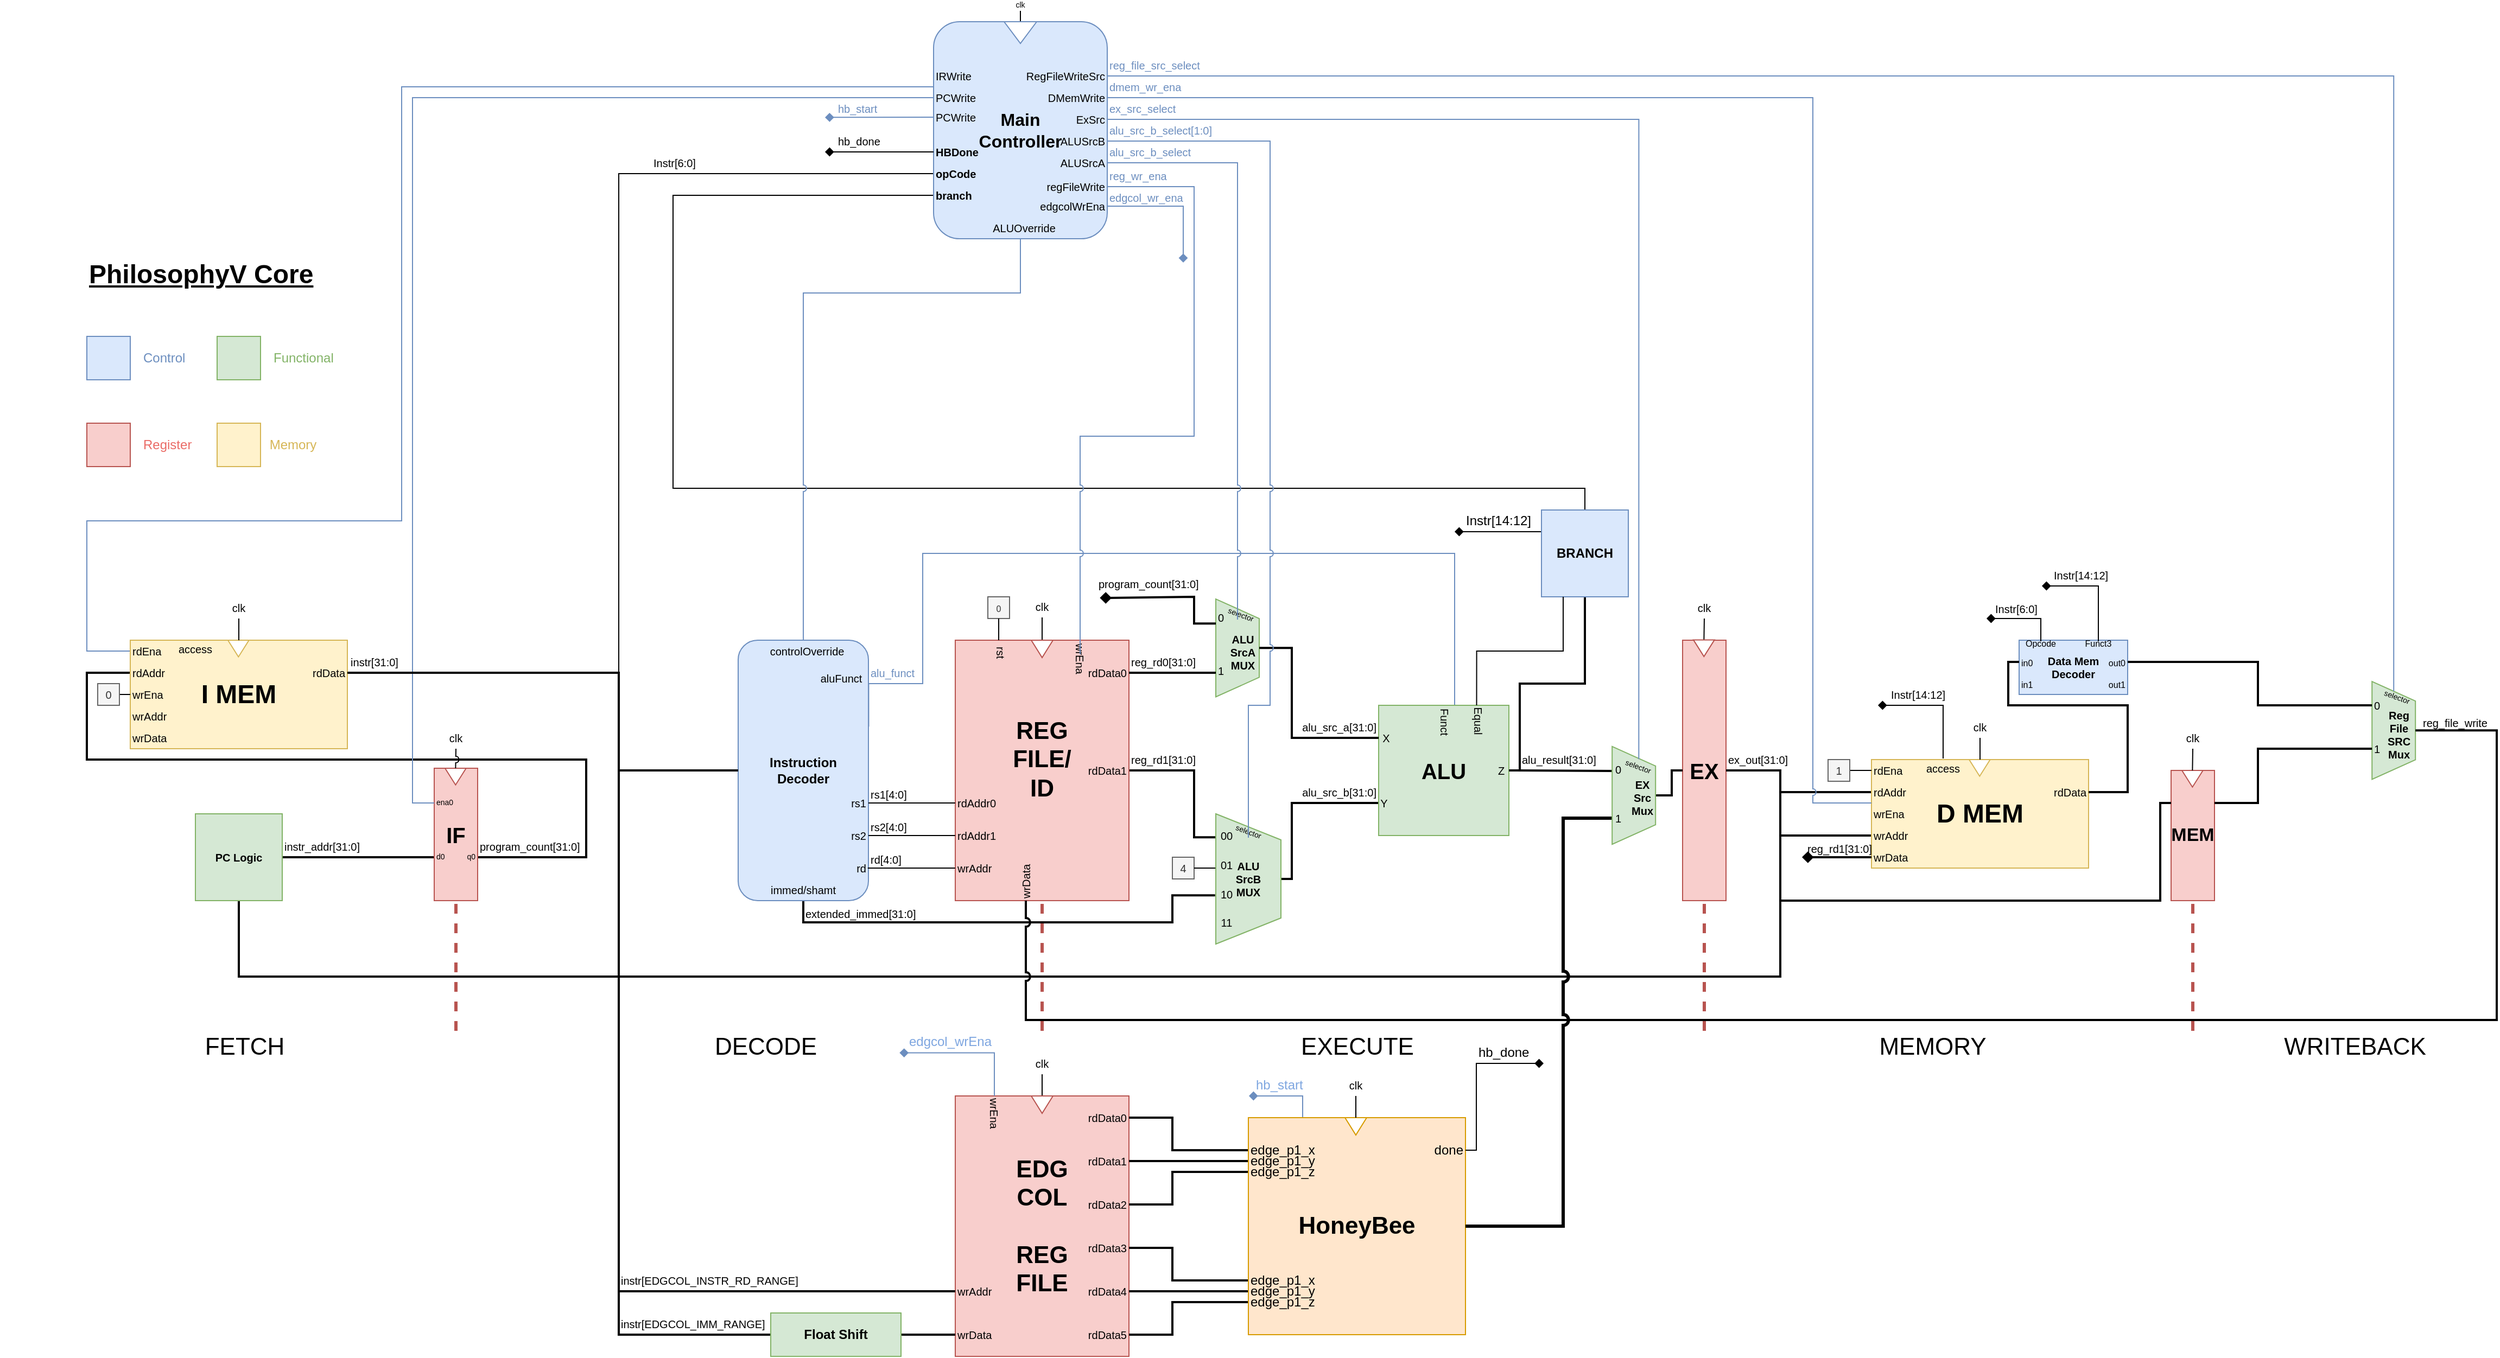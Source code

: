 <mxfile version="12.8.8" type="github" pages="2">
  <diagram id="l-QONBMP0DDUvviEroiV" name="Core">
    <mxGraphModel dx="2637" dy="1717" grid="1" gridSize="10" guides="0" tooltips="1" connect="1" arrows="0" fold="0" page="1" pageScale="1" pageWidth="1654" pageHeight="1169" math="0" shadow="0">
      <root>
        <mxCell id="0" />
        <mxCell id="1" parent="0" />
        <mxCell id="HOlAsRSi7wnQ6gfCSoNq-4" style="edgeStyle=orthogonalEdgeStyle;rounded=0;orthogonalLoop=1;jettySize=auto;html=1;exitX=0.5;exitY=0;exitDx=0;exitDy=0;endArrow=none;endFill=0;strokeWidth=1;entryX=0;entryY=0.5;entryDx=0;entryDy=0;" parent="1" source="HOlAsRSi7wnQ6gfCSoNq-1" target="HOlAsRSi7wnQ6gfCSoNq-5" edge="1">
          <mxGeometry relative="1" as="geometry">
            <mxPoint x="-240" y="-500" as="targetPoint" />
            <Array as="points">
              <mxPoint x="580" y="-260" />
              <mxPoint x="-260" y="-260" />
              <mxPoint x="-260" y="-530" />
            </Array>
          </mxGeometry>
        </mxCell>
        <mxCell id="xL4N-ghUUYKI6hG-xeT8-61" style="edgeStyle=orthogonalEdgeStyle;rounded=0;orthogonalLoop=1;jettySize=auto;html=1;exitX=1;exitY=0.5;exitDx=0;exitDy=0;endArrow=none;endFill=0;fontSize=10;entryX=0;entryY=0.5;entryDx=0;entryDy=0;strokeWidth=2;" parent="1" source="H52QTwc8cEu2d-Yzidcd-16" target="H52QTwc8cEu2d-Yzidcd-69" edge="1">
          <mxGeometry relative="1" as="geometry">
            <mxPoint x="-790" y="-70" as="targetPoint" />
            <Array as="points">
              <mxPoint x="-340" y="80" />
              <mxPoint x="-340" y="-10" />
              <mxPoint x="-800" y="-10" />
              <mxPoint x="-800" y="-90" />
            </Array>
          </mxGeometry>
        </mxCell>
        <mxCell id="hGfVSJJntF7uIiP-9wyQ-5" style="edgeStyle=orthogonalEdgeStyle;rounded=0;jumpStyle=arc;orthogonalLoop=1;jettySize=auto;html=1;exitX=0.5;exitY=1;exitDx=0;exitDy=0;entryX=0.626;entryY=1.011;entryDx=0;entryDy=0;entryPerimeter=0;startArrow=none;startFill=0;endArrow=none;endFill=0;fontSize=10;align=center;strokeWidth=2;" parent="1" source="xL4N-ghUUYKI6hG-xeT8-9" target="JDJYhe-PeFsWq8iMDvUq-151" edge="1">
          <mxGeometry relative="1" as="geometry">
            <Array as="points">
              <mxPoint x="-140" y="140" />
              <mxPoint x="200" y="140" />
              <mxPoint x="200" y="115" />
            </Array>
            <mxPoint x="-60" y="140" as="sourcePoint" />
          </mxGeometry>
        </mxCell>
        <mxCell id="nxd8uxMiezizvUfxafDj-1" style="edgeStyle=orthogonalEdgeStyle;rounded=0;jumpStyle=arc;orthogonalLoop=1;jettySize=auto;html=1;exitX=1;exitY=0.5;exitDx=0;exitDy=0;endArrow=none;endFill=0;fontSize=10;align=center;entryX=0.5;entryY=1;entryDx=0;entryDy=0;strokeWidth=2;" parent="1" source="JDJYhe-PeFsWq8iMDvUq-101" target="H52QTwc8cEu2d-Yzidcd-7" edge="1">
          <mxGeometry relative="1" as="geometry">
            <mxPoint x="160" y="210" as="targetPoint" />
            <Array as="points">
              <mxPoint x="760" />
              <mxPoint x="760" y="190" />
              <mxPoint x="-660" y="190" />
            </Array>
          </mxGeometry>
        </mxCell>
        <mxCell id="z4j0CR-0EhmNLGbJofKO-28" style="edgeStyle=orthogonalEdgeStyle;rounded=0;jumpStyle=arc;orthogonalLoop=1;jettySize=auto;html=1;exitX=0;exitY=0.5;exitDx=0;exitDy=0;endArrow=none;endFill=0;fontSize=10;align=center;entryX=1;entryY=0.5;entryDx=0;entryDy=0;" parent="1" source="JDJYhe-PeFsWq8iMDvUq-144" target="H52QTwc8cEu2d-Yzidcd-70" edge="1">
          <mxGeometry relative="1" as="geometry">
            <mxPoint x="-340" as="targetPoint" />
            <Array as="points">
              <mxPoint x="-310" y="-550" />
              <mxPoint x="-310" y="-90" />
            </Array>
          </mxGeometry>
        </mxCell>
        <mxCell id="b9wL08kcFKdRMESmPfWV-31" value="" style="group;fontSize=10;" parent="1" vertex="1" connectable="0">
          <mxGeometry x="410" y="50" width="160" height="110" as="geometry" />
        </mxCell>
        <mxCell id="JDJYhe-PeFsWq8iMDvUq-91" style="edgeStyle=orthogonalEdgeStyle;rounded=0;orthogonalLoop=1;jettySize=auto;html=1;exitX=1.002;exitY=0.332;exitDx=0;exitDy=0;endArrow=none;endFill=0;strokeWidth=1;fontSize=10;fontColor=#000000;entryX=0.5;entryY=0;entryDx=0;entryDy=0;fillColor=#dae8fc;strokeColor=#6c8ebf;jumpStyle=arc;exitPerimeter=0;" parent="1" source="b9wL08kcFKdRMESmPfWV-22" target="b9wL08kcFKdRMESmPfWV-4" edge="1">
          <mxGeometry relative="1" as="geometry">
            <mxPoint x="440" y="-30" as="targetPoint" />
            <Array as="points">
              <mxPoint x="-80" y="-80" />
              <mxPoint x="-30" y="-80" />
              <mxPoint x="-30" y="-200" />
              <mxPoint x="460" y="-200" />
            </Array>
          </mxGeometry>
        </mxCell>
        <mxCell id="JDJYhe-PeFsWq8iMDvUq-122" style="edgeStyle=orthogonalEdgeStyle;rounded=0;jumpStyle=arc;orthogonalLoop=1;jettySize=auto;html=1;exitX=1;exitY=0.5;exitDx=0;exitDy=0;endArrow=none;endFill=0;strokeWidth=2;fontSize=10;fontColor=#000000;entryX=0.25;entryY=1;entryDx=0;entryDy=0;" parent="1" source="b9wL08kcFKdRMESmPfWV-4" target="aAIYx2HJeKDsSozss50m-56" edge="1">
          <mxGeometry relative="1" as="geometry">
            <mxPoint x="610" y="20" as="targetPoint" />
            <Array as="points">
              <mxPoint x="590" />
              <mxPoint x="590" />
            </Array>
          </mxGeometry>
        </mxCell>
        <mxCell id="JDJYhe-PeFsWq8iMDvUq-132" value="" style="group" parent="1" vertex="1" connectable="0">
          <mxGeometry x="-260" y="-120" width="250" height="240" as="geometry" />
        </mxCell>
        <mxCell id="b9wL08kcFKdRMESmPfWV-39" value="" style="group;rounded=0;fontSize=10;" parent="JDJYhe-PeFsWq8iMDvUq-132" vertex="1" connectable="0">
          <mxGeometry x="30" width="220" height="240" as="geometry" />
        </mxCell>
        <mxCell id="b9wL08kcFKdRMESmPfWV-29" value="" style="group;fontSize=10;" parent="b9wL08kcFKdRMESmPfWV-39" vertex="1" connectable="0">
          <mxGeometry width="210" height="240" as="geometry" />
        </mxCell>
        <mxCell id="xL4N-ghUUYKI6hG-xeT8-17" value="" style="group" parent="b9wL08kcFKdRMESmPfWV-29" vertex="1" connectable="0">
          <mxGeometry x="30" width="120" height="240" as="geometry" />
        </mxCell>
        <mxCell id="b9wL08kcFKdRMESmPfWV-22" value="&lt;b&gt;&lt;font style=&quot;font-size: 12px&quot;&gt;Instruction&lt;br&gt;Decoder&lt;/font&gt;&lt;/b&gt;" style="rounded=1;whiteSpace=wrap;html=1;fillColor=#dae8fc;strokeColor=#6c8ebf;fontSize=10;glass=0;shadow=0;comic=0;" parent="xL4N-ghUUYKI6hG-xeT8-17" vertex="1">
          <mxGeometry width="120" height="240" as="geometry" />
        </mxCell>
        <mxCell id="b9wL08kcFKdRMESmPfWV-28" value="&lt;font style=&quot;font-size: 10px&quot;&gt;aluFunct&lt;br style=&quot;font-size: 10px&quot;&gt;&lt;/font&gt;" style="text;html=1;strokeColor=none;fillColor=none;align=center;verticalAlign=middle;whiteSpace=wrap;rounded=0;fontSize=10;" parent="xL4N-ghUUYKI6hG-xeT8-17" vertex="1">
          <mxGeometry x="70" y="30" width="50" height="10" as="geometry" />
        </mxCell>
        <mxCell id="v3qrlSYfu_zY7_g9KZ85-3" value="controlOverride" style="text;html=1;strokeColor=none;fillColor=none;align=center;verticalAlign=middle;whiteSpace=wrap;rounded=0;shadow=0;glass=0;comic=0;fontSize=10;fontColor=#000000;" parent="xL4N-ghUUYKI6hG-xeT8-17" vertex="1">
          <mxGeometry x="30.003" width="66.667" height="20" as="geometry" />
        </mxCell>
        <mxCell id="xL4N-ghUUYKI6hG-xeT8-6" value="rs1" style="text;html=1;strokeColor=none;fillColor=none;align=right;verticalAlign=middle;whiteSpace=wrap;rounded=0;fontSize=10;fontColor=#000000;" parent="xL4N-ghUUYKI6hG-xeT8-17" vertex="1">
          <mxGeometry x="70" y="140" width="50" height="20" as="geometry" />
        </mxCell>
        <mxCell id="xL4N-ghUUYKI6hG-xeT8-7" value="rs2" style="text;html=1;strokeColor=none;fillColor=none;align=right;verticalAlign=middle;whiteSpace=wrap;rounded=0;fontSize=10;fontColor=#000000;" parent="xL4N-ghUUYKI6hG-xeT8-17" vertex="1">
          <mxGeometry x="70" y="170" width="50" height="20" as="geometry" />
        </mxCell>
        <mxCell id="xL4N-ghUUYKI6hG-xeT8-8" value="rd" style="text;html=1;strokeColor=none;fillColor=none;align=right;verticalAlign=middle;whiteSpace=wrap;rounded=0;fontSize=10;fontColor=#000000;" parent="xL4N-ghUUYKI6hG-xeT8-17" vertex="1">
          <mxGeometry x="70" y="200" width="50" height="20" as="geometry" />
        </mxCell>
        <mxCell id="xL4N-ghUUYKI6hG-xeT8-9" value="immed/shamt" style="text;html=1;strokeColor=none;fillColor=none;align=center;verticalAlign=middle;whiteSpace=wrap;rounded=0;fontSize=10;fontColor=#000000;" parent="xL4N-ghUUYKI6hG-xeT8-17" vertex="1">
          <mxGeometry x="30" y="220" width="60" height="20" as="geometry" />
        </mxCell>
        <mxCell id="JDJYhe-PeFsWq8iMDvUq-157" style="edgeStyle=orthogonalEdgeStyle;rounded=0;jumpStyle=arc;orthogonalLoop=1;jettySize=auto;html=1;exitX=1;exitY=0.5;exitDx=0;exitDy=0;endArrow=none;endFill=0;strokeWidth=2;fontSize=10;fontColor=#000000;entryX=0.18;entryY=0.994;entryDx=0;entryDy=0;entryPerimeter=0;" parent="1" source="JDJYhe-PeFsWq8iMDvUq-75" target="JDJYhe-PeFsWq8iMDvUq-151" edge="1">
          <mxGeometry relative="1" as="geometry">
            <mxPoint x="370" y="50.143" as="targetPoint" />
            <mxPoint x="250" y="60" as="sourcePoint" />
            <Array as="points">
              <mxPoint x="220" />
              <mxPoint x="220" y="62" />
            </Array>
          </mxGeometry>
        </mxCell>
        <mxCell id="JDJYhe-PeFsWq8iMDvUq-159" style="edgeStyle=orthogonalEdgeStyle;rounded=0;jumpStyle=arc;orthogonalLoop=1;jettySize=auto;html=1;exitX=0.5;exitY=0;exitDx=0;exitDy=0;entryX=0;entryY=0.75;entryDx=0;entryDy=0;endArrow=none;endFill=0;strokeWidth=2;fontSize=10;fontColor=#000000;" parent="1" source="JDJYhe-PeFsWq8iMDvUq-151" target="b9wL08kcFKdRMESmPfWV-4" edge="1">
          <mxGeometry relative="1" as="geometry">
            <mxPoint x="390" y="60" as="sourcePoint" />
            <Array as="points">
              <mxPoint x="310" y="100" />
              <mxPoint x="310" y="30" />
            </Array>
          </mxGeometry>
        </mxCell>
        <mxCell id="JDJYhe-PeFsWq8iMDvUq-161" value="" style="group" parent="1" vertex="1" connectable="0">
          <mxGeometry x="360" y="-60" width="230" height="120" as="geometry" />
        </mxCell>
        <mxCell id="JDJYhe-PeFsWq8iMDvUq-148" value="" style="group" parent="JDJYhe-PeFsWq8iMDvUq-161" vertex="1" connectable="0">
          <mxGeometry x="50" width="180" height="120" as="geometry" />
        </mxCell>
        <mxCell id="JDJYhe-PeFsWq8iMDvUq-121" value="" style="group" parent="JDJYhe-PeFsWq8iMDvUq-148" vertex="1" connectable="0">
          <mxGeometry x="-20" width="120" height="120" as="geometry" />
        </mxCell>
        <mxCell id="b9wL08kcFKdRMESmPfWV-4" value="&lt;b&gt;&lt;font style=&quot;font-size: 20px&quot;&gt;ALU&lt;/font&gt;&lt;/b&gt;" style="whiteSpace=wrap;html=1;aspect=fixed;fillColor=#d5e8d4;strokeColor=#82b366;fontSize=10;" parent="JDJYhe-PeFsWq8iMDvUq-121" vertex="1">
          <mxGeometry width="120" height="120" as="geometry" />
        </mxCell>
        <mxCell id="b9wL08kcFKdRMESmPfWV-14" value="&lt;span style=&quot;font-size: 10px;&quot;&gt;Z&lt;/span&gt;" style="text;html=1;strokeColor=none;fillColor=none;align=center;verticalAlign=middle;whiteSpace=wrap;rounded=0;fontSize=10;" parent="JDJYhe-PeFsWq8iMDvUq-121" vertex="1">
          <mxGeometry x="108" y="55" width="10" height="10" as="geometry" />
        </mxCell>
        <mxCell id="b9wL08kcFKdRMESmPfWV-24" value="&lt;span style=&quot;font-size: 10px;&quot;&gt;Funct&lt;br style=&quot;font-size: 10px;&quot;&gt;&lt;/span&gt;" style="text;html=1;strokeColor=none;fillColor=none;align=center;verticalAlign=middle;whiteSpace=wrap;rounded=0;rotation=90;fontSize=10;" parent="JDJYhe-PeFsWq8iMDvUq-121" vertex="1">
          <mxGeometry x="47" y="11" width="29" height="9" as="geometry" />
        </mxCell>
        <mxCell id="b9wL08kcFKdRMESmPfWV-7" value="&lt;font style=&quot;font-size: 10px;&quot;&gt;X&lt;/font&gt;" style="text;html=1;strokeColor=none;fillColor=none;align=center;verticalAlign=middle;whiteSpace=wrap;rounded=0;fontSize=10;" parent="JDJYhe-PeFsWq8iMDvUq-121" vertex="1">
          <mxGeometry x="2" y="20" width="10" height="20" as="geometry" />
        </mxCell>
        <mxCell id="b9wL08kcFKdRMESmPfWV-10" value="&lt;span style=&quot;font-size: 10px;&quot;&gt;Y&lt;/span&gt;" style="text;html=1;strokeColor=none;fillColor=none;align=center;verticalAlign=middle;whiteSpace=wrap;rounded=0;fontSize=10;" parent="JDJYhe-PeFsWq8iMDvUq-121" vertex="1">
          <mxGeometry y="80" width="10" height="20" as="geometry" />
        </mxCell>
        <mxCell id="JDJYhe-PeFsWq8iMDvUq-127" value="alu_result[31:0]" style="text;html=1;strokeColor=none;fillColor=none;align=left;verticalAlign=middle;whiteSpace=wrap;rounded=0;fontSize=10;fontColor=#000000;" parent="JDJYhe-PeFsWq8iMDvUq-148" vertex="1">
          <mxGeometry x="110" y="40" width="60" height="20" as="geometry" />
        </mxCell>
        <mxCell id="JDJYhe-PeFsWq8iMDvUq-116" value="alu_src_a[31:0]" style="text;html=1;strokeColor=none;fillColor=none;align=right;verticalAlign=middle;whiteSpace=wrap;rounded=0;fontSize=10;fontColor=#000000;" parent="JDJYhe-PeFsWq8iMDvUq-161" vertex="1">
          <mxGeometry x="-20" y="10" width="50" height="20" as="geometry" />
        </mxCell>
        <mxCell id="JDJYhe-PeFsWq8iMDvUq-117" value="alu_src_b[31:0]" style="text;html=1;strokeColor=none;fillColor=none;align=right;verticalAlign=middle;whiteSpace=wrap;rounded=0;fontSize=10;fontColor=#000000;" parent="JDJYhe-PeFsWq8iMDvUq-161" vertex="1">
          <mxGeometry x="-20" y="70" width="50" height="20" as="geometry" />
        </mxCell>
        <mxCell id="JDJYhe-PeFsWq8iMDvUq-147" value="reg_wr_ena" style="text;html=1;strokeColor=none;fillColor=none;align=left;verticalAlign=middle;whiteSpace=wrap;rounded=0;shadow=0;glass=0;comic=0;fontSize=10;fontColor=#6C8EBF;" parent="1" vertex="1">
          <mxGeometry x="140" y="-558" width="70" height="20" as="geometry" />
        </mxCell>
        <mxCell id="JDJYhe-PeFsWq8iMDvUq-169" value="alu_src_b_select[1:0]" style="text;html=1;strokeColor=none;fillColor=none;align=left;verticalAlign=middle;whiteSpace=wrap;rounded=0;shadow=0;glass=0;comic=0;fontSize=10;fontColor=#6C8EBF;" parent="1" vertex="1">
          <mxGeometry x="140" y="-600" width="70" height="20" as="geometry" />
        </mxCell>
        <mxCell id="JDJYhe-PeFsWq8iMDvUq-172" value="" style="group" parent="1" vertex="1" connectable="0">
          <mxGeometry x="270" y="50" width="120" height="100" as="geometry" />
        </mxCell>
        <mxCell id="JDJYhe-PeFsWq8iMDvUq-158" value="" style="group" parent="JDJYhe-PeFsWq8iMDvUq-172" vertex="1" connectable="0">
          <mxGeometry width="120" height="100" as="geometry" />
        </mxCell>
        <mxCell id="JDJYhe-PeFsWq8iMDvUq-151" value="" style="shape=trapezoid;perimeter=trapezoidPerimeter;whiteSpace=wrap;html=1;rounded=0;shadow=0;glass=0;comic=0;fillColor=#d5e8d4;fontSize=10;align=center;rotation=90;strokeColor=#82b366;" parent="JDJYhe-PeFsWq8iMDvUq-158" vertex="1">
          <mxGeometry x="-60" y="20" width="120" height="60" as="geometry" />
        </mxCell>
        <mxCell id="JDJYhe-PeFsWq8iMDvUq-152" value="&lt;b&gt;ALU SrcB&lt;br&gt;MUX&lt;/b&gt;" style="text;html=1;strokeColor=none;fillColor=none;align=center;verticalAlign=middle;whiteSpace=wrap;rounded=0;shadow=0;glass=0;comic=0;fontSize=10;fontColor=#000000;" parent="JDJYhe-PeFsWq8iMDvUq-158" vertex="1">
          <mxGeometry x="-20" y="30" width="40" height="40" as="geometry" />
        </mxCell>
        <mxCell id="JDJYhe-PeFsWq8iMDvUq-153" value="00" style="text;html=1;strokeColor=none;fillColor=none;align=center;verticalAlign=middle;whiteSpace=wrap;rounded=0;shadow=0;glass=0;comic=0;fontSize=10;fontColor=#000000;" parent="JDJYhe-PeFsWq8iMDvUq-158" vertex="1">
          <mxGeometry x="-30" width="20" height="20" as="geometry" />
        </mxCell>
        <mxCell id="JDJYhe-PeFsWq8iMDvUq-154" value="01" style="text;html=1;strokeColor=none;fillColor=none;align=center;verticalAlign=middle;whiteSpace=wrap;rounded=0;shadow=0;glass=0;comic=0;fontSize=10;fontColor=#000000;" parent="JDJYhe-PeFsWq8iMDvUq-158" vertex="1">
          <mxGeometry x="-30" y="27" width="20" height="20" as="geometry" />
        </mxCell>
        <mxCell id="JDJYhe-PeFsWq8iMDvUq-155" value="10" style="text;html=1;strokeColor=none;fillColor=none;align=center;verticalAlign=middle;whiteSpace=wrap;rounded=0;shadow=0;glass=0;comic=0;fontSize=10;fontColor=#000000;" parent="JDJYhe-PeFsWq8iMDvUq-158" vertex="1">
          <mxGeometry x="-30" y="54" width="20" height="20" as="geometry" />
        </mxCell>
        <mxCell id="JDJYhe-PeFsWq8iMDvUq-156" value="11" style="text;html=1;strokeColor=none;fillColor=none;align=center;verticalAlign=middle;whiteSpace=wrap;rounded=0;shadow=0;glass=0;comic=0;fontSize=10;fontColor=#000000;" parent="JDJYhe-PeFsWq8iMDvUq-158" vertex="1">
          <mxGeometry x="-30" y="80" width="20" height="20" as="geometry" />
        </mxCell>
        <mxCell id="JDJYhe-PeFsWq8iMDvUq-162" value="4" style="whiteSpace=wrap;html=1;aspect=fixed;rounded=0;shadow=0;glass=0;comic=0;fillColor=#f5f5f5;fontSize=10;fontColor=#333333;align=center;strokeColor=#666666;" parent="JDJYhe-PeFsWq8iMDvUq-158" vertex="1">
          <mxGeometry x="-70" y="30" width="20" height="20" as="geometry" />
        </mxCell>
        <mxCell id="JDJYhe-PeFsWq8iMDvUq-163" style="edgeStyle=orthogonalEdgeStyle;rounded=0;jumpStyle=arc;orthogonalLoop=1;jettySize=auto;html=1;exitX=1;exitY=0.5;exitDx=0;exitDy=0;entryX=0.415;entryY=1.006;entryDx=0;entryDy=0;entryPerimeter=0;endArrow=none;endFill=0;strokeWidth=1;fontSize=10;fontColor=#000000;" parent="JDJYhe-PeFsWq8iMDvUq-158" source="JDJYhe-PeFsWq8iMDvUq-162" target="JDJYhe-PeFsWq8iMDvUq-151" edge="1">
          <mxGeometry relative="1" as="geometry" />
        </mxCell>
        <mxCell id="JDJYhe-PeFsWq8iMDvUq-170" value="selector" style="text;html=1;strokeColor=none;fillColor=none;align=center;verticalAlign=middle;whiteSpace=wrap;rounded=0;shadow=0;glass=0;comic=0;fontSize=7;fontColor=#000000;rotation=20;" parent="JDJYhe-PeFsWq8iMDvUq-158" vertex="1">
          <mxGeometry x="-20" y="-3" width="40" height="20" as="geometry" />
        </mxCell>
        <mxCell id="JDJYhe-PeFsWq8iMDvUq-175" style="edgeStyle=orthogonalEdgeStyle;rounded=0;jumpStyle=arc;orthogonalLoop=1;jettySize=auto;html=1;exitX=0;exitY=0.5;exitDx=0;exitDy=0;entryX=0.5;entryY=1;entryDx=0;entryDy=0;endArrow=none;endFill=0;strokeWidth=1;fontSize=7;fontColor=#000000;" parent="1" source="JDJYhe-PeFsWq8iMDvUq-173" edge="1">
          <mxGeometry relative="1" as="geometry">
            <mxPoint x="60" y="-700" as="targetPoint" />
          </mxGeometry>
        </mxCell>
        <mxCell id="H52QTwc8cEu2d-Yzidcd-14" style="edgeStyle=orthogonalEdgeStyle;rounded=0;jumpStyle=arc;orthogonalLoop=1;jettySize=auto;html=1;exitX=1;exitY=0.5;exitDx=0;exitDy=0;entryX=0;entryY=0.5;entryDx=0;entryDy=0;endArrow=none;endFill=0;strokeWidth=2;fontSize=2;fontColor=#000000;" parent="1" source="H52QTwc8cEu2d-Yzidcd-7" target="H52QTwc8cEu2d-Yzidcd-15" edge="1">
          <mxGeometry relative="1" as="geometry">
            <Array as="points">
              <mxPoint x="-650" y="80" />
              <mxPoint x="-650" y="80" />
            </Array>
          </mxGeometry>
        </mxCell>
        <mxCell id="H52QTwc8cEu2d-Yzidcd-28" value="" style="group" parent="1" vertex="1" connectable="0">
          <mxGeometry x="-20" y="-710" width="160" height="220" as="geometry" />
        </mxCell>
        <mxCell id="JDJYhe-PeFsWq8iMDvUq-164" value="" style="group" parent="H52QTwc8cEu2d-Yzidcd-28" vertex="1" connectable="0">
          <mxGeometry y="20" width="160" height="200" as="geometry" />
        </mxCell>
        <mxCell id="JDJYhe-PeFsWq8iMDvUq-133" value="&lt;font style=&quot;font-size: 16px&quot;&gt;&lt;b&gt;Main&lt;br&gt;Controller&lt;br&gt;&lt;/b&gt;&lt;/font&gt;" style="rounded=1;whiteSpace=wrap;html=1;shadow=0;glass=0;comic=0;fillColor=#dae8fc;fontSize=10;align=center;strokeColor=#6c8ebf;" parent="JDJYhe-PeFsWq8iMDvUq-164" vertex="1">
          <mxGeometry width="160" height="200" as="geometry" />
        </mxCell>
        <mxCell id="JDJYhe-PeFsWq8iMDvUq-134" value="PCWrite" style="text;html=1;strokeColor=none;fillColor=none;align=left;verticalAlign=middle;whiteSpace=wrap;rounded=0;shadow=0;glass=0;comic=0;fontSize=10;fontColor=#000000;" parent="JDJYhe-PeFsWq8iMDvUq-164" vertex="1">
          <mxGeometry x="0.003" y="60" width="66.667" height="20" as="geometry" />
        </mxCell>
        <mxCell id="JDJYhe-PeFsWq8iMDvUq-144" value="opCode" style="text;html=1;strokeColor=none;fillColor=none;align=left;verticalAlign=middle;whiteSpace=wrap;rounded=0;shadow=0;glass=0;comic=0;fontSize=10;fontColor=#000000;fontStyle=1" parent="JDJYhe-PeFsWq8iMDvUq-164" vertex="1">
          <mxGeometry y="130" width="53.333" height="20" as="geometry" />
        </mxCell>
        <mxCell id="JDJYhe-PeFsWq8iMDvUq-146" value="regFileWrite" style="text;html=1;strokeColor=none;fillColor=none;align=right;verticalAlign=middle;whiteSpace=wrap;rounded=0;shadow=0;glass=0;comic=0;fontSize=10;fontColor=#000000;" parent="JDJYhe-PeFsWq8iMDvUq-164" vertex="1">
          <mxGeometry x="93.333" y="142" width="66.667" height="20" as="geometry" />
        </mxCell>
        <mxCell id="JDJYhe-PeFsWq8iMDvUq-167" value="ALUSrcB" style="text;html=1;strokeColor=none;fillColor=none;align=right;verticalAlign=middle;whiteSpace=wrap;rounded=0;shadow=0;glass=0;comic=0;fontSize=10;fontColor=#000000;" parent="JDJYhe-PeFsWq8iMDvUq-164" vertex="1">
          <mxGeometry x="110" y="100" width="50" height="20" as="geometry" />
        </mxCell>
        <mxCell id="JDJYhe-PeFsWq8iMDvUq-173" value="" style="triangle;whiteSpace=wrap;html=1;rounded=0;shadow=0;glass=0;comic=0;fillColor=#FFFFFF;fontSize=7;align=left;rotation=90;strokeColor=#6c8ebf;" parent="JDJYhe-PeFsWq8iMDvUq-164" vertex="1">
          <mxGeometry x="70" y="-5" width="20" height="30" as="geometry" />
        </mxCell>
        <mxCell id="z4j0CR-0EhmNLGbJofKO-23" value="ALUSrcA" style="text;html=1;strokeColor=none;fillColor=none;align=right;verticalAlign=middle;whiteSpace=wrap;rounded=0;shadow=0;glass=0;comic=0;fontSize=10;fontColor=#000000;" parent="JDJYhe-PeFsWq8iMDvUq-164" vertex="1">
          <mxGeometry x="110" y="120" width="50" height="20" as="geometry" />
        </mxCell>
        <mxCell id="583djeTrPw9-yn3PCTqU-1" value="IRWrite" style="text;html=1;strokeColor=none;fillColor=none;align=left;verticalAlign=middle;whiteSpace=wrap;rounded=0;shadow=0;glass=0;comic=0;fontSize=10;fontColor=#000000;" parent="JDJYhe-PeFsWq8iMDvUq-164" vertex="1">
          <mxGeometry y="40" width="53.333" height="20" as="geometry" />
        </mxCell>
        <mxCell id="v3qrlSYfu_zY7_g9KZ85-2" value="ALUOverride" style="text;html=1;strokeColor=none;fillColor=none;align=center;verticalAlign=middle;whiteSpace=wrap;rounded=0;shadow=0;glass=0;comic=0;fontSize=10;fontColor=#000000;" parent="JDJYhe-PeFsWq8iMDvUq-164" vertex="1">
          <mxGeometry x="50.003" y="180" width="66.667" height="20" as="geometry" />
        </mxCell>
        <mxCell id="xL4N-ghUUYKI6hG-xeT8-38" value="RegFileWriteSrc" style="text;html=1;strokeColor=none;fillColor=none;align=right;verticalAlign=middle;whiteSpace=wrap;rounded=0;shadow=0;glass=0;comic=0;fontSize=10;fontColor=#000000;" parent="JDJYhe-PeFsWq8iMDvUq-164" vertex="1">
          <mxGeometry x="90" y="40" width="70" height="20" as="geometry" />
        </mxCell>
        <mxCell id="shFazQquoVVio-rWoz1f-1" value="DMemWrite" style="text;html=1;strokeColor=none;fillColor=none;align=right;verticalAlign=middle;whiteSpace=wrap;rounded=0;shadow=0;glass=0;comic=0;fontSize=10;fontColor=#000000;" parent="JDJYhe-PeFsWq8iMDvUq-164" vertex="1">
          <mxGeometry x="90" y="60" width="70" height="20" as="geometry" />
        </mxCell>
        <mxCell id="HOlAsRSi7wnQ6gfCSoNq-5" value="branch" style="text;html=1;strokeColor=none;fillColor=none;align=left;verticalAlign=middle;whiteSpace=wrap;rounded=0;shadow=0;glass=0;comic=0;fontSize=10;fontColor=#000000;fontStyle=1" parent="JDJYhe-PeFsWq8iMDvUq-164" vertex="1">
          <mxGeometry y="150" width="53.333" height="20" as="geometry" />
        </mxCell>
        <mxCell id="aAIYx2HJeKDsSozss50m-25" value="edgcolWrEna" style="text;html=1;strokeColor=none;fillColor=none;align=right;verticalAlign=middle;whiteSpace=wrap;rounded=0;shadow=0;glass=0;comic=0;fontSize=10;fontColor=#000000;" vertex="1" parent="JDJYhe-PeFsWq8iMDvUq-164">
          <mxGeometry x="93.003" y="160" width="66.667" height="20" as="geometry" />
        </mxCell>
        <mxCell id="aAIYx2HJeKDsSozss50m-67" value="ExSrc" style="text;html=1;strokeColor=none;fillColor=none;align=right;verticalAlign=middle;whiteSpace=wrap;rounded=0;shadow=0;glass=0;comic=0;fontSize=10;fontColor=#000000;" vertex="1" parent="JDJYhe-PeFsWq8iMDvUq-164">
          <mxGeometry x="90" y="80" width="70" height="20" as="geometry" />
        </mxCell>
        <mxCell id="aAIYx2HJeKDsSozss50m-70" value="HBDone" style="text;html=1;strokeColor=none;fillColor=none;align=left;verticalAlign=middle;whiteSpace=wrap;rounded=0;shadow=0;glass=0;comic=0;fontSize=10;fontColor=#000000;fontStyle=1" vertex="1" parent="JDJYhe-PeFsWq8iMDvUq-164">
          <mxGeometry y="110" width="53.333" height="20" as="geometry" />
        </mxCell>
        <mxCell id="aAIYx2HJeKDsSozss50m-73" value="PCWrite" style="text;html=1;strokeColor=none;fillColor=none;align=left;verticalAlign=middle;whiteSpace=wrap;rounded=0;shadow=0;glass=0;comic=0;fontSize=10;fontColor=#000000;" vertex="1" parent="JDJYhe-PeFsWq8iMDvUq-164">
          <mxGeometry x="0.003" y="78" width="66.667" height="20" as="geometry" />
        </mxCell>
        <mxCell id="JDJYhe-PeFsWq8iMDvUq-174" value="clk" style="text;html=1;strokeColor=none;fillColor=none;align=center;verticalAlign=middle;whiteSpace=wrap;rounded=0;shadow=0;glass=0;comic=0;fontSize=7;fontColor=#000000;" parent="H52QTwc8cEu2d-Yzidcd-28" vertex="1">
          <mxGeometry x="60" width="40" height="10" as="geometry" />
        </mxCell>
        <mxCell id="H52QTwc8cEu2d-Yzidcd-32" value="" style="group" parent="1" vertex="1" connectable="0">
          <mxGeometry x="-100" y="-180" width="405.106" height="300" as="geometry" />
        </mxCell>
        <mxCell id="z4j0CR-0EhmNLGbJofKO-16" value="" style="group" parent="H52QTwc8cEu2d-Yzidcd-32" vertex="1" connectable="0">
          <mxGeometry x="339.786" y="30.003" width="65.32" height="82.237" as="geometry" />
        </mxCell>
        <mxCell id="z4j0CR-0EhmNLGbJofKO-15" value="" style="group" parent="z4j0CR-0EhmNLGbJofKO-16" vertex="1" connectable="0">
          <mxGeometry width="65.32" height="82.237" as="geometry" />
        </mxCell>
        <mxCell id="z4j0CR-0EhmNLGbJofKO-14" value="" style="group" parent="z4j0CR-0EhmNLGbJofKO-15" vertex="1" connectable="0">
          <mxGeometry width="65.32" height="82.237" as="geometry" />
        </mxCell>
        <mxCell id="z4j0CR-0EhmNLGbJofKO-20" value="" style="group" parent="z4j0CR-0EhmNLGbJofKO-14" vertex="1" connectable="0">
          <mxGeometry y="7.105e-15" width="65.32" height="82.237" as="geometry" />
        </mxCell>
        <mxCell id="z4j0CR-0EhmNLGbJofKO-3" value="" style="shape=trapezoid;perimeter=trapezoidPerimeter;whiteSpace=wrap;html=1;rounded=0;shadow=0;glass=0;comic=0;fillColor=#d5e8d4;fontSize=10;align=center;rotation=90;strokeColor=#82b366;" parent="z4j0CR-0EhmNLGbJofKO-20" vertex="1">
          <mxGeometry x="-24.89" y="17.13" width="90.21" height="40" as="geometry" />
        </mxCell>
        <mxCell id="z4j0CR-0EhmNLGbJofKO-4" value="&lt;b&gt;ALU SrcA&lt;br&gt;MUX&lt;/b&gt;" style="text;html=1;strokeColor=none;fillColor=none;align=center;verticalAlign=middle;whiteSpace=wrap;rounded=0;shadow=0;glass=0;comic=0;fontSize=10;fontColor=#000000;" parent="z4j0CR-0EhmNLGbJofKO-20" vertex="1">
          <mxGeometry x="12.21" y="26.24" width="25.79" height="30" as="geometry" />
        </mxCell>
        <mxCell id="z4j0CR-0EhmNLGbJofKO-13" value="1" style="text;html=1;strokeColor=none;fillColor=none;align=left;verticalAlign=middle;whiteSpace=wrap;rounded=0;fontSize=10;" parent="z4j0CR-0EhmNLGbJofKO-20" vertex="1">
          <mxGeometry x="0.214" y="48.237" width="10" height="20" as="geometry" />
        </mxCell>
        <mxCell id="z4j0CR-0EhmNLGbJofKO-12" value="0" style="text;html=1;strokeColor=none;fillColor=none;align=left;verticalAlign=middle;whiteSpace=wrap;rounded=0;fontSize=10;" parent="z4j0CR-0EhmNLGbJofKO-20" vertex="1">
          <mxGeometry x="0.214" y="-1.003" width="10" height="20" as="geometry" />
        </mxCell>
        <mxCell id="z4j0CR-0EhmNLGbJofKO-11" value="selector" style="text;html=1;strokeColor=none;fillColor=none;align=center;verticalAlign=middle;whiteSpace=wrap;rounded=0;shadow=0;glass=0;comic=0;fontSize=7;fontColor=#000000;rotation=20;" parent="z4j0CR-0EhmNLGbJofKO-20" vertex="1">
          <mxGeometry x="3.214" y="-3.003" width="40" height="20" as="geometry" />
        </mxCell>
        <mxCell id="JDJYhe-PeFsWq8iMDvUq-60" value="clk" style="text;html=1;strokeColor=none;fillColor=none;align=center;verticalAlign=middle;whiteSpace=wrap;rounded=0;fontSize=10;" parent="H52QTwc8cEu2d-Yzidcd-32" vertex="1">
          <mxGeometry x="160" y="19" width="40" height="20" as="geometry" />
        </mxCell>
        <mxCell id="JDJYhe-PeFsWq8iMDvUq-64" value="&lt;font style=&quot;font-size: 8px&quot;&gt;0&lt;/font&gt;" style="whiteSpace=wrap;html=1;aspect=fixed;fillColor=#f5f5f5;fontSize=10;fontColor=#333333;align=center;strokeColor=#666666;" parent="H52QTwc8cEu2d-Yzidcd-32" vertex="1">
          <mxGeometry x="130" y="20" width="20" height="20" as="geometry" />
        </mxCell>
        <mxCell id="JDJYhe-PeFsWq8iMDvUq-56" value="" style="group;fillColor=#f8cecc;strokeColor=#b85450;fontSize=10;" parent="H52QTwc8cEu2d-Yzidcd-32" vertex="1" connectable="0">
          <mxGeometry x="100" y="60" width="160" height="240" as="geometry" />
        </mxCell>
        <mxCell id="JDJYhe-PeFsWq8iMDvUq-114" value="reg_rd0[31:0]" style="text;html=1;strokeColor=none;fillColor=none;align=left;verticalAlign=middle;whiteSpace=wrap;rounded=0;fontSize=10;fontColor=#000000;" parent="H52QTwc8cEu2d-Yzidcd-32" vertex="1">
          <mxGeometry x="260" y="70" width="70" height="20" as="geometry" />
        </mxCell>
        <mxCell id="JDJYhe-PeFsWq8iMDvUq-115" value="reg_rd1[31:0]" style="text;html=1;strokeColor=none;fillColor=none;align=left;verticalAlign=middle;whiteSpace=wrap;rounded=0;fontSize=10;fontColor=#000000;" parent="H52QTwc8cEu2d-Yzidcd-32" vertex="1">
          <mxGeometry x="260" y="160" width="50" height="20" as="geometry" />
        </mxCell>
        <mxCell id="z4j0CR-0EhmNLGbJofKO-26" style="edgeStyle=orthogonalEdgeStyle;rounded=0;jumpStyle=arc;orthogonalLoop=1;jettySize=auto;html=1;exitX=0;exitY=0.5;exitDx=0;exitDy=0;endArrow=none;endFill=0;fontSize=10;entryX=0.5;entryY=1;entryDx=0;entryDy=0;align=center;" parent="H52QTwc8cEu2d-Yzidcd-32" source="JDJYhe-PeFsWq8iMDvUq-58" target="JDJYhe-PeFsWq8iMDvUq-60" edge="1">
          <mxGeometry relative="1" as="geometry">
            <mxPoint x="200" y="49" as="targetPoint" />
            <Array as="points">
              <mxPoint x="180" y="40" />
              <mxPoint x="180" y="40" />
            </Array>
          </mxGeometry>
        </mxCell>
        <mxCell id="JDJYhe-PeFsWq8iMDvUq-58" value="" style="triangle;whiteSpace=wrap;html=1;fontSize=10;rotation=90;fillColor=#FFFFFF;strokeColor=#b85450;" parent="H52QTwc8cEu2d-Yzidcd-32" vertex="1">
          <mxGeometry x="172" y="58" width="16" height="20" as="geometry" />
        </mxCell>
        <mxCell id="JDJYhe-PeFsWq8iMDvUq-59" value="rdData0" style="text;html=1;strokeColor=none;fillColor=none;align=right;verticalAlign=middle;whiteSpace=wrap;rounded=0;fontSize=10;" parent="H52QTwc8cEu2d-Yzidcd-32" vertex="1">
          <mxGeometry x="200" y="80" width="60" height="20" as="geometry" />
        </mxCell>
        <mxCell id="JDJYhe-PeFsWq8iMDvUq-62" value="rst" style="text;html=1;strokeColor=none;fillColor=none;align=left;verticalAlign=middle;whiteSpace=wrap;rounded=0;fontSize=10;fontColor=#000000;rotation=90;" parent="H52QTwc8cEu2d-Yzidcd-32" vertex="1">
          <mxGeometry x="126" y="70" width="32" height="20" as="geometry" />
        </mxCell>
        <mxCell id="JDJYhe-PeFsWq8iMDvUq-71" value="rdAddr0" style="text;html=1;strokeColor=none;fillColor=none;align=left;verticalAlign=middle;whiteSpace=wrap;rounded=0;fontSize=10;fontColor=#000000;" parent="H52QTwc8cEu2d-Yzidcd-32" vertex="1">
          <mxGeometry x="100" y="200" width="50" height="20" as="geometry" />
        </mxCell>
        <mxCell id="JDJYhe-PeFsWq8iMDvUq-72" value="rdAddr1" style="text;html=1;strokeColor=none;fillColor=none;align=left;verticalAlign=middle;whiteSpace=wrap;rounded=0;fontSize=10;fontColor=#000000;" parent="H52QTwc8cEu2d-Yzidcd-32" vertex="1">
          <mxGeometry x="100" y="230" width="50" height="20" as="geometry" />
        </mxCell>
        <mxCell id="JDJYhe-PeFsWq8iMDvUq-74" value="wrAddr" style="text;html=1;strokeColor=none;fillColor=none;align=left;verticalAlign=middle;whiteSpace=wrap;rounded=0;fontSize=10;fontColor=#000000;" parent="H52QTwc8cEu2d-Yzidcd-32" vertex="1">
          <mxGeometry x="100" y="260" width="50" height="20" as="geometry" />
        </mxCell>
        <mxCell id="JDJYhe-PeFsWq8iMDvUq-75" value="rdData1" style="text;html=1;strokeColor=none;fillColor=none;align=right;verticalAlign=middle;whiteSpace=wrap;rounded=0;fontSize=10;" parent="H52QTwc8cEu2d-Yzidcd-32" vertex="1">
          <mxGeometry x="200" y="170" width="60" height="20" as="geometry" />
        </mxCell>
        <mxCell id="JDJYhe-PeFsWq8iMDvUq-79" value="wrEna" style="text;html=1;strokeColor=none;fillColor=none;align=left;verticalAlign=middle;whiteSpace=wrap;rounded=0;fontSize=10;fontColor=#000000;rotation=90;" parent="H52QTwc8cEu2d-Yzidcd-32" vertex="1">
          <mxGeometry x="199" y="67" width="32" height="20" as="geometry" />
        </mxCell>
        <mxCell id="JDJYhe-PeFsWq8iMDvUq-82" value="wrData" style="text;html=1;strokeColor=none;fillColor=none;align=left;verticalAlign=middle;whiteSpace=wrap;rounded=0;fontSize=10;fontColor=#000000;rotation=-90;" parent="H52QTwc8cEu2d-Yzidcd-32" vertex="1">
          <mxGeometry x="140" y="265" width="50" height="20" as="geometry" />
        </mxCell>
        <mxCell id="H52QTwc8cEu2d-Yzidcd-33" value="&lt;b style=&quot;font-size: 22px&quot;&gt;REG FILE/&lt;br&gt;ID&lt;br&gt;&lt;/b&gt;" style="text;html=1;strokeColor=none;fillColor=none;align=center;verticalAlign=middle;whiteSpace=wrap;rounded=0;shadow=0;glass=0;comic=0;fontSize=22;fontColor=#000000;" parent="H52QTwc8cEu2d-Yzidcd-32" vertex="1">
          <mxGeometry x="160" y="160" width="40" height="20" as="geometry" />
        </mxCell>
        <mxCell id="JDJYhe-PeFsWq8iMDvUq-66" style="edgeStyle=orthogonalEdgeStyle;rounded=0;orthogonalLoop=1;jettySize=auto;html=1;exitX=0.5;exitY=1;exitDx=0;exitDy=0;entryX=0.25;entryY=0;entryDx=0;entryDy=0;endArrow=none;endFill=0;strokeWidth=1;fontSize=10;fontColor=#000000;jumpStyle=arc;" parent="H52QTwc8cEu2d-Yzidcd-32" source="JDJYhe-PeFsWq8iMDvUq-64" edge="1">
          <mxGeometry relative="1" as="geometry">
            <mxPoint x="140" y="60" as="targetPoint" />
          </mxGeometry>
        </mxCell>
        <mxCell id="nxd8uxMiezizvUfxafDj-7" value="&lt;font style=&quot;font-size: 10px&quot;&gt;program_count[31:0]&lt;/font&gt;" style="text;html=1;align=left;verticalAlign=middle;resizable=0;points=[];autosize=1;fontSize=22;fontColor=#000000;" parent="H52QTwc8cEu2d-Yzidcd-32" vertex="1">
          <mxGeometry x="230" y="-10" width="110" height="30" as="geometry" />
        </mxCell>
        <mxCell id="nxd8uxMiezizvUfxafDj-6" style="edgeStyle=orthogonalEdgeStyle;rounded=0;jumpStyle=arc;orthogonalLoop=1;jettySize=auto;html=1;exitX=0.25;exitY=1;exitDx=0;exitDy=0;endArrow=diamond;endFill=1;fontSize=10;align=center;entryX=0.029;entryY=1.033;entryDx=0;entryDy=0;entryPerimeter=0;strokeWidth=2;" parent="H52QTwc8cEu2d-Yzidcd-32" source="z4j0CR-0EhmNLGbJofKO-3" target="nxd8uxMiezizvUfxafDj-7" edge="1">
          <mxGeometry relative="1" as="geometry">
            <mxPoint x="250" y="20" as="targetPoint" />
            <Array as="points">
              <mxPoint x="320" y="45" />
              <mxPoint x="320" y="20" />
              <mxPoint x="260" y="20" />
              <mxPoint x="260" y="21" />
            </Array>
          </mxGeometry>
        </mxCell>
        <mxCell id="JDJYhe-PeFsWq8iMDvUq-145" value="alu_funct" style="text;html=1;strokeColor=none;fillColor=none;align=left;verticalAlign=middle;whiteSpace=wrap;rounded=0;shadow=0;glass=0;comic=0;fontSize=10;fontColor=#6C8EBF;" parent="H52QTwc8cEu2d-Yzidcd-32" vertex="1">
          <mxGeometry x="20" y="80" width="40" height="20" as="geometry" />
        </mxCell>
        <mxCell id="xL4N-ghUUYKI6hG-xeT8-18" value="rs1[4:0]" style="text;html=1;fontSize=10;" parent="H52QTwc8cEu2d-Yzidcd-32" vertex="1">
          <mxGeometry x="20" y="190" width="40" height="30" as="geometry" />
        </mxCell>
        <mxCell id="xL4N-ghUUYKI6hG-xeT8-19" value="rs2[4:0]" style="text;html=1;fontSize=10;" parent="H52QTwc8cEu2d-Yzidcd-32" vertex="1">
          <mxGeometry x="20" y="220" width="40" height="30" as="geometry" />
        </mxCell>
        <mxCell id="xL4N-ghUUYKI6hG-xeT8-21" value="rd[4:0]" style="text;html=1;fontSize=10;" parent="H52QTwc8cEu2d-Yzidcd-32" vertex="1">
          <mxGeometry x="20" y="250" width="40" height="30" as="geometry" />
        </mxCell>
        <mxCell id="H52QTwc8cEu2d-Yzidcd-36" value="FETCH" style="text;html=1;align=center;verticalAlign=middle;resizable=0;points=[];autosize=1;fontSize=22;fontColor=#000000;" parent="1" vertex="1">
          <mxGeometry x="-700" y="240" width="90" height="30" as="geometry" />
        </mxCell>
        <mxCell id="H52QTwc8cEu2d-Yzidcd-37" value="DECODE" style="text;html=1;align=center;verticalAlign=middle;resizable=0;points=[];autosize=1;fontSize=22;fontColor=#000000;" parent="1" vertex="1">
          <mxGeometry x="-230" y="240" width="110" height="30" as="geometry" />
        </mxCell>
        <mxCell id="H52QTwc8cEu2d-Yzidcd-44" value="EXECUTE" style="text;html=1;align=center;verticalAlign=middle;resizable=0;points=[];autosize=1;fontSize=22;fontColor=#000000;" parent="1" vertex="1">
          <mxGeometry x="310" y="240" width="120" height="30" as="geometry" />
        </mxCell>
        <mxCell id="JDJYhe-PeFsWq8iMDvUq-124" value="clk" style="text;html=1;strokeColor=none;fillColor=none;align=center;verticalAlign=middle;whiteSpace=wrap;rounded=0;fontSize=10;fontColor=#000000;" parent="1" vertex="1">
          <mxGeometry x="670" y="-160" width="40" height="20" as="geometry" />
        </mxCell>
        <mxCell id="JDJYhe-PeFsWq8iMDvUq-125" style="edgeStyle=orthogonalEdgeStyle;rounded=0;jumpStyle=arc;orthogonalLoop=1;jettySize=auto;html=1;exitX=0;exitY=0.5;exitDx=0;exitDy=0;entryX=0.5;entryY=1;entryDx=0;entryDy=0;endArrow=none;endFill=0;strokeWidth=1;fontSize=10;fontColor=#000000;" parent="1" source="JDJYhe-PeFsWq8iMDvUq-102" target="JDJYhe-PeFsWq8iMDvUq-124" edge="1">
          <mxGeometry relative="1" as="geometry" />
        </mxCell>
        <mxCell id="H52QTwc8cEu2d-Yzidcd-47" value="" style="group" parent="1" vertex="1" connectable="0">
          <mxGeometry x="640" y="-122.34" width="100" height="242.34" as="geometry" />
        </mxCell>
        <mxCell id="JDJYhe-PeFsWq8iMDvUq-128" value="ex_out[31:0]" style="text;html=1;strokeColor=none;fillColor=none;align=left;verticalAlign=middle;whiteSpace=wrap;rounded=0;fontSize=10;fontColor=#000000;" parent="H52QTwc8cEu2d-Yzidcd-47" vertex="1">
          <mxGeometry x="70" y="102.34" width="60" height="20" as="geometry" />
        </mxCell>
        <mxCell id="JDJYhe-PeFsWq8iMDvUq-101" value="&lt;b&gt;&lt;font style=&quot;font-size: 20px&quot;&gt;EX&lt;/font&gt;&lt;br style=&quot;font-size: 10px&quot;&gt;&lt;/b&gt;" style="rounded=0;whiteSpace=wrap;html=1;fillColor=#f8cecc;fontSize=10;align=center;strokeColor=#b85450;" parent="H52QTwc8cEu2d-Yzidcd-47" vertex="1">
          <mxGeometry x="30" y="2.34" width="40" height="240" as="geometry" />
        </mxCell>
        <mxCell id="JDJYhe-PeFsWq8iMDvUq-102" value="" style="triangle;whiteSpace=wrap;html=1;fillColor=#FFFFFF;fontSize=10;align=left;rotation=90;strokeColor=#b85450;" parent="H52QTwc8cEu2d-Yzidcd-47" vertex="1">
          <mxGeometry x="42.02" width="15.32" height="19.38" as="geometry" />
        </mxCell>
        <mxCell id="H52QTwc8cEu2d-Yzidcd-51" value="" style="group" parent="1" vertex="1" connectable="0">
          <mxGeometry x="1120" y="-120" width="100" height="242.34" as="geometry" />
        </mxCell>
        <mxCell id="H52QTwc8cEu2d-Yzidcd-53" value="&lt;b&gt;&lt;font style=&quot;font-size: 17px&quot;&gt;MEM&lt;/font&gt;&lt;br style=&quot;font-size: 10px&quot;&gt;&lt;/b&gt;" style="rounded=0;whiteSpace=wrap;html=1;fillColor=#f8cecc;fontSize=10;align=center;strokeColor=#b85450;" parent="H52QTwc8cEu2d-Yzidcd-51" vertex="1">
          <mxGeometry y="120" width="40" height="120" as="geometry" />
        </mxCell>
        <mxCell id="H52QTwc8cEu2d-Yzidcd-54" value="" style="triangle;whiteSpace=wrap;html=1;fillColor=#FFFFFF;fontSize=10;align=left;rotation=90;strokeColor=#b85450;" parent="H52QTwc8cEu2d-Yzidcd-51" vertex="1">
          <mxGeometry x="12.02" y="118" width="15.32" height="19.38" as="geometry" />
        </mxCell>
        <mxCell id="H52QTwc8cEu2d-Yzidcd-56" style="edgeStyle=orthogonalEdgeStyle;rounded=0;jumpStyle=none;orthogonalLoop=1;jettySize=auto;html=1;exitX=0.5;exitY=1;exitDx=0;exitDy=0;entryX=0;entryY=0.5;entryDx=0;entryDy=0;endArrow=none;endFill=0;strokeWidth=1;fontSize=22;fontColor=#000000;" parent="H52QTwc8cEu2d-Yzidcd-51" source="H52QTwc8cEu2d-Yzidcd-55" target="H52QTwc8cEu2d-Yzidcd-54" edge="1">
          <mxGeometry relative="1" as="geometry" />
        </mxCell>
        <mxCell id="H52QTwc8cEu2d-Yzidcd-55" value="clk" style="text;html=1;strokeColor=none;fillColor=none;align=center;verticalAlign=middle;whiteSpace=wrap;rounded=0;fontSize=10;fontColor=#000000;" parent="H52QTwc8cEu2d-Yzidcd-51" vertex="1">
          <mxGeometry y="80" width="40" height="20" as="geometry" />
        </mxCell>
        <mxCell id="H52QTwc8cEu2d-Yzidcd-58" value="MEMORY" style="text;html=1;align=center;verticalAlign=middle;resizable=0;points=[];autosize=1;fontSize=22;fontColor=#000000;" parent="1" vertex="1">
          <mxGeometry x="845" y="240" width="110" height="30" as="geometry" />
        </mxCell>
        <mxCell id="H52QTwc8cEu2d-Yzidcd-59" value="WRITEBACK" style="text;html=1;align=center;verticalAlign=middle;resizable=0;points=[];autosize=1;fontSize=22;fontColor=#000000;" parent="1" vertex="1">
          <mxGeometry x="1214" y="240" width="150" height="30" as="geometry" />
        </mxCell>
        <mxCell id="H52QTwc8cEu2d-Yzidcd-68" value="&lt;font style=&quot;font-size: 10px&quot;&gt;program_count[31:0]&lt;/font&gt;" style="text;html=1;align=left;verticalAlign=middle;resizable=0;points=[];autosize=1;fontSize=10;fontColor=#000000;" parent="1" vertex="1">
          <mxGeometry x="-440" y="60" width="110" height="20" as="geometry" />
        </mxCell>
        <mxCell id="s02TYjQidGqxEzfGsm-3-2" style="edgeStyle=orthogonalEdgeStyle;rounded=0;orthogonalLoop=1;jettySize=auto;html=1;exitX=1;exitY=0.5;exitDx=0;exitDy=0;entryX=0;entryY=0.25;entryDx=0;entryDy=0;endArrow=none;endFill=0;strokeWidth=2;" parent="1" source="JDJYhe-PeFsWq8iMDvUq-101" target="H52QTwc8cEu2d-Yzidcd-53" edge="1">
          <mxGeometry relative="1" as="geometry">
            <Array as="points">
              <mxPoint x="760" />
              <mxPoint x="760" y="120" />
              <mxPoint x="1110" y="120" />
              <mxPoint x="1110" y="30" />
            </Array>
          </mxGeometry>
        </mxCell>
        <mxCell id="z4j0CR-0EhmNLGbJofKO-17" style="edgeStyle=orthogonalEdgeStyle;rounded=0;orthogonalLoop=1;jettySize=auto;html=1;exitX=1;exitY=0.5;exitDx=0;exitDy=0;endArrow=none;endFill=0;fontSize=10;strokeWidth=2;" parent="1" source="JDJYhe-PeFsWq8iMDvUq-59" edge="1">
          <mxGeometry relative="1" as="geometry">
            <mxPoint x="240" y="-90" as="targetPoint" />
          </mxGeometry>
        </mxCell>
        <mxCell id="z4j0CR-0EhmNLGbJofKO-21" style="edgeStyle=orthogonalEdgeStyle;rounded=0;orthogonalLoop=1;jettySize=auto;html=1;exitX=0.5;exitY=0;exitDx=0;exitDy=0;entryX=0;entryY=0.25;entryDx=0;entryDy=0;endArrow=none;endFill=0;fontSize=10;strokeWidth=2;" parent="1" source="z4j0CR-0EhmNLGbJofKO-3" target="b9wL08kcFKdRMESmPfWV-4" edge="1">
          <mxGeometry relative="1" as="geometry">
            <Array as="points">
              <mxPoint x="310" y="-113" />
              <mxPoint x="310" y="-30" />
            </Array>
          </mxGeometry>
        </mxCell>
        <mxCell id="JDJYhe-PeFsWq8iMDvUq-168" style="edgeStyle=orthogonalEdgeStyle;rounded=0;jumpStyle=arc;orthogonalLoop=1;jettySize=auto;html=1;exitX=0;exitY=0.5;exitDx=0;exitDy=0;endArrow=none;endFill=0;strokeWidth=1;fontSize=10;fontColor=#000000;fillColor=#dae8fc;strokeColor=#6c8ebf;entryX=1;entryY=0.5;entryDx=0;entryDy=0;" parent="1" target="JDJYhe-PeFsWq8iMDvUq-167" edge="1">
          <mxGeometry relative="1" as="geometry">
            <mxPoint x="190" y="-570" as="targetPoint" />
            <Array as="points">
              <mxPoint x="270" y="-60" />
              <mxPoint x="290" y="-60" />
              <mxPoint x="290" y="-580" />
            </Array>
            <mxPoint x="270" y="62" as="sourcePoint" />
          </mxGeometry>
        </mxCell>
        <mxCell id="z4j0CR-0EhmNLGbJofKO-24" value="alu_src_b_select" style="text;html=1;strokeColor=none;fillColor=none;align=left;verticalAlign=middle;whiteSpace=wrap;rounded=0;shadow=0;glass=0;comic=0;fontSize=10;fontColor=#6C8EBF;" parent="1" vertex="1">
          <mxGeometry x="140" y="-580" width="70" height="20" as="geometry" />
        </mxCell>
        <mxCell id="z4j0CR-0EhmNLGbJofKO-25" style="edgeStyle=orthogonalEdgeStyle;rounded=0;jumpStyle=arc;orthogonalLoop=1;jettySize=auto;html=1;exitX=0;exitY=0.5;exitDx=0;exitDy=0;endArrow=none;endFill=0;fontSize=10;entryX=1;entryY=0.5;entryDx=0;entryDy=0;fillColor=#dae8fc;strokeColor=#6c8ebf;" parent="1" target="z4j0CR-0EhmNLGbJofKO-23" edge="1">
          <mxGeometry relative="1" as="geometry">
            <mxPoint x="260" y="-490" as="targetPoint" />
            <Array as="points">
              <mxPoint x="260" y="-560" />
            </Array>
            <mxPoint x="260.001" y="-138.951" as="sourcePoint" />
          </mxGeometry>
        </mxCell>
        <mxCell id="JDJYhe-PeFsWq8iMDvUq-78" style="edgeStyle=orthogonalEdgeStyle;rounded=0;orthogonalLoop=1;jettySize=auto;html=1;exitX=0;exitY=0.5;exitDx=0;exitDy=0;endArrow=none;endFill=0;strokeWidth=1;fontSize=10;fontColor=#000000;fillColor=#dae8fc;strokeColor=#6c8ebf;entryX=1;entryY=0.5;entryDx=0;entryDy=0;jumpStyle=arc;" parent="1" target="JDJYhe-PeFsWq8iMDvUq-146" edge="1">
          <mxGeometry relative="1" as="geometry">
            <mxPoint x="120" y="-148" as="targetPoint" />
            <mxPoint x="115" y="-107.0" as="sourcePoint" />
            <Array as="points">
              <mxPoint x="115" y="-308" />
              <mxPoint x="220" y="-308" />
              <mxPoint x="220" y="-538" />
            </Array>
          </mxGeometry>
        </mxCell>
        <mxCell id="v3qrlSYfu_zY7_g9KZ85-1" style="edgeStyle=orthogonalEdgeStyle;rounded=0;jumpStyle=arc;orthogonalLoop=1;jettySize=auto;html=1;exitX=0.5;exitY=1;exitDx=0;exitDy=0;endArrow=none;endFill=0;fontSize=10;align=center;fillColor=#dae8fc;strokeColor=#6c8ebf;" parent="1" source="JDJYhe-PeFsWq8iMDvUq-133" target="b9wL08kcFKdRMESmPfWV-22" edge="1">
          <mxGeometry relative="1" as="geometry">
            <Array as="points">
              <mxPoint x="60" y="-440" />
              <mxPoint x="-140" y="-440" />
            </Array>
          </mxGeometry>
        </mxCell>
        <mxCell id="583djeTrPw9-yn3PCTqU-3" style="edgeStyle=orthogonalEdgeStyle;rounded=0;jumpStyle=arc;orthogonalLoop=1;jettySize=auto;html=1;endArrow=none;endFill=0;fontSize=10;align=center;fillColor=#dae8fc;strokeColor=#6c8ebf;entryX=0;entryY=0.5;entryDx=0;entryDy=0;" parent="1" target="xL4N-ghUUYKI6hG-xeT8-56" edge="1">
          <mxGeometry relative="1" as="geometry">
            <mxPoint x="-630" y="-180" as="targetPoint" />
            <mxPoint x="-20" y="-630" as="sourcePoint" />
            <Array as="points">
              <mxPoint x="-510" y="-630" />
              <mxPoint x="-510" y="-230" />
              <mxPoint x="-800" y="-230" />
              <mxPoint x="-800" y="-110" />
            </Array>
          </mxGeometry>
        </mxCell>
        <mxCell id="nxd8uxMiezizvUfxafDj-4" value="" style="group" parent="1" vertex="1" connectable="0">
          <mxGeometry x="-700" y="40" width="120" height="80" as="geometry" />
        </mxCell>
        <mxCell id="H52QTwc8cEu2d-Yzidcd-7" value="&lt;font size=&quot;1&quot;&gt;&lt;b&gt;PC Logic&lt;br&gt;&lt;/b&gt;&lt;/font&gt;" style="whiteSpace=wrap;html=1;aspect=fixed;rounded=0;shadow=0;glass=0;comic=0;fillColor=#d5e8d4;fontSize=7;align=center;strokeColor=#82b366;" parent="nxd8uxMiezizvUfxafDj-4" vertex="1">
          <mxGeometry width="80" height="80" as="geometry" />
        </mxCell>
        <mxCell id="H52QTwc8cEu2d-Yzidcd-66" value="&lt;font style=&quot;font-size: 10px&quot;&gt;instr_addr[31:0]&lt;br&gt;&lt;/font&gt;" style="text;html=1;strokeColor=none;fillColor=none;align=left;verticalAlign=middle;whiteSpace=wrap;rounded=0;shadow=0;glass=0;comic=0;fontSize=10;fontColor=#000000;" parent="nxd8uxMiezizvUfxafDj-4" vertex="1">
          <mxGeometry x="80" y="20" width="40" height="20" as="geometry" />
        </mxCell>
        <mxCell id="xL4N-ghUUYKI6hG-xeT8-5" style="edgeStyle=orthogonalEdgeStyle;rounded=0;orthogonalLoop=1;jettySize=auto;html=1;exitX=0;exitY=0.5;exitDx=0;exitDy=0;endArrow=none;endFill=0;entryX=1;entryY=0.5;entryDx=0;entryDy=0;strokeWidth=2;" parent="1" source="b9wL08kcFKdRMESmPfWV-22" target="H52QTwc8cEu2d-Yzidcd-70" edge="1">
          <mxGeometry relative="1" as="geometry">
            <mxPoint x="-300" as="targetPoint" />
            <Array as="points">
              <mxPoint x="-310" />
              <mxPoint x="-310" y="-90" />
            </Array>
          </mxGeometry>
        </mxCell>
        <mxCell id="xL4N-ghUUYKI6hG-xeT8-10" value="extended_immed[31:0]" style="text;html=1;fontSize=10;" parent="1" vertex="1">
          <mxGeometry x="-140" y="120" width="40" height="30" as="geometry" />
        </mxCell>
        <mxCell id="xL4N-ghUUYKI6hG-xeT8-11" style="edgeStyle=orthogonalEdgeStyle;rounded=0;orthogonalLoop=1;jettySize=auto;html=1;exitX=0.995;exitY=0.875;exitDx=0;exitDy=0;entryX=0;entryY=0.5;entryDx=0;entryDy=0;endArrow=none;endFill=0;exitPerimeter=0;" parent="1" source="b9wL08kcFKdRMESmPfWV-22" target="JDJYhe-PeFsWq8iMDvUq-74" edge="1">
          <mxGeometry relative="1" as="geometry" />
        </mxCell>
        <mxCell id="xL4N-ghUUYKI6hG-xeT8-12" style="edgeStyle=orthogonalEdgeStyle;rounded=0;orthogonalLoop=1;jettySize=auto;html=1;exitX=1;exitY=0.5;exitDx=0;exitDy=0;entryX=0;entryY=0.5;entryDx=0;entryDy=0;endArrow=none;endFill=0;" parent="1" source="xL4N-ghUUYKI6hG-xeT8-7" target="JDJYhe-PeFsWq8iMDvUq-72" edge="1">
          <mxGeometry relative="1" as="geometry" />
        </mxCell>
        <mxCell id="xL4N-ghUUYKI6hG-xeT8-13" style="edgeStyle=orthogonalEdgeStyle;rounded=0;orthogonalLoop=1;jettySize=auto;html=1;exitX=1;exitY=0.5;exitDx=0;exitDy=0;entryX=0;entryY=0.5;entryDx=0;entryDy=0;endArrow=none;endFill=0;" parent="1" source="xL4N-ghUUYKI6hG-xeT8-6" target="JDJYhe-PeFsWq8iMDvUq-71" edge="1">
          <mxGeometry relative="1" as="geometry" />
        </mxCell>
        <mxCell id="xL4N-ghUUYKI6hG-xeT8-22" value="" style="group" parent="1" vertex="1" connectable="0">
          <mxGeometry x="-880" y="-440" width="90" height="280" as="geometry" />
        </mxCell>
        <mxCell id="xL4N-ghUUYKI6hG-xeT8-26" value="" style="group" parent="xL4N-ghUUYKI6hG-xeT8-22" vertex="1" connectable="0">
          <mxGeometry x="80" y="40" width="90" height="120" as="geometry" />
        </mxCell>
        <mxCell id="b9wL08kcFKdRMESmPfWV-15" value="" style="whiteSpace=wrap;html=1;aspect=fixed;fillColor=#dae8fc;strokeColor=#6c8ebf;" parent="xL4N-ghUUYKI6hG-xeT8-26" vertex="1">
          <mxGeometry width="40" height="40" as="geometry" />
        </mxCell>
        <mxCell id="b9wL08kcFKdRMESmPfWV-18" value="&lt;font color=&quot;#6c8ebf&quot;&gt;Control&lt;/font&gt;" style="text;html=1;strokeColor=none;fillColor=none;align=left;verticalAlign=middle;whiteSpace=wrap;rounded=0;" parent="xL4N-ghUUYKI6hG-xeT8-26" vertex="1">
          <mxGeometry x="50" y="10" width="40" height="20" as="geometry" />
        </mxCell>
        <mxCell id="JDJYhe-PeFsWq8iMDvUq-45" value="" style="whiteSpace=wrap;html=1;aspect=fixed;fillColor=#f8cecc;strokeColor=#b85450;" parent="xL4N-ghUUYKI6hG-xeT8-26" vertex="1">
          <mxGeometry y="80" width="40" height="40" as="geometry" />
        </mxCell>
        <mxCell id="JDJYhe-PeFsWq8iMDvUq-46" value="&lt;font&gt;Register&lt;/font&gt;" style="text;html=1;strokeColor=none;fillColor=none;align=left;verticalAlign=middle;whiteSpace=wrap;rounded=0;fontColor=#EA6B66;" parent="xL4N-ghUUYKI6hG-xeT8-26" vertex="1">
          <mxGeometry x="50" y="90" width="40" height="20" as="geometry" />
        </mxCell>
        <mxCell id="b9wL08kcFKdRMESmPfWV-16" value="" style="whiteSpace=wrap;html=1;aspect=fixed;fillColor=#d5e8d4;strokeColor=#82b366;" parent="1" vertex="1">
          <mxGeometry x="-680" y="-400" width="40" height="40" as="geometry" />
        </mxCell>
        <mxCell id="b9wL08kcFKdRMESmPfWV-17" value="" style="whiteSpace=wrap;html=1;aspect=fixed;fillColor=#fff2cc;strokeColor=#d6b656;" parent="1" vertex="1">
          <mxGeometry x="-680" y="-320" width="40" height="40" as="geometry" />
        </mxCell>
        <mxCell id="b9wL08kcFKdRMESmPfWV-19" value="Functional" style="text;html=1;strokeColor=none;fillColor=none;align=left;verticalAlign=middle;whiteSpace=wrap;rounded=0;fontColor=#82B366;" parent="1" vertex="1">
          <mxGeometry x="-630" y="-390" width="40" height="20" as="geometry" />
        </mxCell>
        <mxCell id="b9wL08kcFKdRMESmPfWV-20" value="&lt;font&gt;Memory&lt;/font&gt;" style="text;html=1;strokeColor=none;fillColor=none;align=center;verticalAlign=middle;whiteSpace=wrap;rounded=0;fontColor=#D6B656;" parent="1" vertex="1">
          <mxGeometry x="-630" y="-312.5" width="40" height="25" as="geometry" />
        </mxCell>
        <mxCell id="xL4N-ghUUYKI6hG-xeT8-28" value="PhilosophyV Core" style="text;html=1;strokeColor=none;fillColor=none;align=left;verticalAlign=bottom;whiteSpace=wrap;rounded=0;fontSize=24;fontStyle=5" parent="1" vertex="1">
          <mxGeometry x="-800" y="-480" width="260" height="40" as="geometry" />
        </mxCell>
        <mxCell id="xL4N-ghUUYKI6hG-xeT8-29" style="edgeStyle=orthogonalEdgeStyle;rounded=0;orthogonalLoop=1;jettySize=auto;html=1;exitX=1;exitY=0.5;exitDx=0;exitDy=0;entryX=0;entryY=0.5;entryDx=0;entryDy=0;endArrow=none;endFill=0;fontSize=24;strokeWidth=2;" parent="1" source="JDJYhe-PeFsWq8iMDvUq-101" target="xL4N-ghUUYKI6hG-xeT8-69" edge="1">
          <mxGeometry relative="1" as="geometry">
            <mxPoint x="800" y="-40.0" as="targetPoint" />
            <Array as="points">
              <mxPoint x="760" />
              <mxPoint x="760" y="20" />
            </Array>
          </mxGeometry>
        </mxCell>
        <mxCell id="xL4N-ghUUYKI6hG-xeT8-32" value="" style="shape=trapezoid;perimeter=trapezoidPerimeter;whiteSpace=wrap;html=1;rounded=0;shadow=0;glass=0;comic=0;fillColor=#d5e8d4;fontSize=10;align=center;rotation=90;strokeColor=#82b366;" parent="1" vertex="1">
          <mxGeometry x="1279.996" y="-56.867" width="90.21" height="40" as="geometry" />
        </mxCell>
        <mxCell id="xL4N-ghUUYKI6hG-xeT8-33" value="&lt;b&gt;Reg&lt;br&gt;File SRC Mux&lt;/b&gt;" style="text;html=1;strokeColor=none;fillColor=none;align=center;verticalAlign=middle;whiteSpace=wrap;rounded=0;shadow=0;glass=0;comic=0;fontSize=10;fontColor=#000000;" parent="1" vertex="1">
          <mxGeometry x="1317.096" y="-47.757" width="25.79" height="30" as="geometry" />
        </mxCell>
        <mxCell id="xL4N-ghUUYKI6hG-xeT8-34" value="1" style="text;html=1;strokeColor=none;fillColor=none;align=left;verticalAlign=middle;whiteSpace=wrap;rounded=0;fontSize=10;" parent="1" vertex="1">
          <mxGeometry x="1305.1" y="-30.0" width="10" height="20" as="geometry" />
        </mxCell>
        <mxCell id="xL4N-ghUUYKI6hG-xeT8-35" value="0" style="text;html=1;strokeColor=none;fillColor=none;align=left;verticalAlign=middle;whiteSpace=wrap;rounded=0;fontSize=10;" parent="1" vertex="1">
          <mxGeometry x="1305.1" y="-70" width="10" height="20" as="geometry" />
        </mxCell>
        <mxCell id="xL4N-ghUUYKI6hG-xeT8-36" value="selector" style="text;html=1;strokeColor=none;fillColor=none;align=center;verticalAlign=middle;whiteSpace=wrap;rounded=0;shadow=0;glass=0;comic=0;fontSize=7;fontColor=#000000;rotation=20;" parent="1" vertex="1">
          <mxGeometry x="1308.1" y="-77" width="40" height="20" as="geometry" />
        </mxCell>
        <mxCell id="xL4N-ghUUYKI6hG-xeT8-39" style="edgeStyle=orthogonalEdgeStyle;rounded=0;orthogonalLoop=1;jettySize=auto;html=1;exitX=1;exitY=0.5;exitDx=0;exitDy=0;endArrow=none;endFill=0;fontSize=24;fillColor=#dae8fc;strokeColor=#6c8ebf;entryX=0;entryY=0.5;entryDx=0;entryDy=0;" parent="1" source="xL4N-ghUUYKI6hG-xeT8-38" target="xL4N-ghUUYKI6hG-xeT8-32" edge="1">
          <mxGeometry relative="1" as="geometry">
            <mxPoint x="1332.374" y="-79.671" as="targetPoint" />
          </mxGeometry>
        </mxCell>
        <mxCell id="xL4N-ghUUYKI6hG-xeT8-40" value="reg_file_src_select" style="text;html=1;strokeColor=none;fillColor=none;align=left;verticalAlign=middle;whiteSpace=wrap;rounded=0;shadow=0;glass=0;comic=0;fontSize=10;fontColor=#6C8EBF;" parent="1" vertex="1">
          <mxGeometry x="140" y="-660" width="70" height="20" as="geometry" />
        </mxCell>
        <mxCell id="xL4N-ghUUYKI6hG-xeT8-42" value="reg_file_write" style="text;html=1;strokeColor=none;fillColor=none;align=left;verticalAlign=middle;whiteSpace=wrap;rounded=0;fontSize=10;" parent="1" vertex="1">
          <mxGeometry x="1350" y="-54" width="40" height="20" as="geometry" />
        </mxCell>
        <mxCell id="H52QTwc8cEu2d-Yzidcd-34" value="" style="endArrow=none;dashed=1;html=1;strokeWidth=3;fontSize=7;fontColor=#000000;fillColor=#f8cecc;strokeColor=#b85450;entryX=0.5;entryY=1;entryDx=0;entryDy=0;" parent="1" target="JDJYhe-PeFsWq8iMDvUq-47" edge="1">
          <mxGeometry width="50" height="50" relative="1" as="geometry">
            <mxPoint x="-460" y="240" as="sourcePoint" />
            <mxPoint x="-470" y="140" as="targetPoint" />
          </mxGeometry>
        </mxCell>
        <mxCell id="xL4N-ghUUYKI6hG-xeT8-50" value="" style="group" parent="1" vertex="1" connectable="0">
          <mxGeometry x="-480" y="-40" width="40" height="160" as="geometry" />
        </mxCell>
        <mxCell id="JDJYhe-PeFsWq8iMDvUq-47" value="&lt;b&gt;&lt;font style=&quot;font-size: 20px&quot;&gt;&lt;br&gt;IF&lt;br&gt;&lt;br&gt;&lt;/font&gt;&lt;/b&gt;" style="rounded=0;whiteSpace=wrap;html=1;fillColor=#f8cecc;fontSize=10;align=center;strokeColor=#b85450;" parent="xL4N-ghUUYKI6hG-xeT8-50" vertex="1">
          <mxGeometry y="38" width="40" height="122" as="geometry" />
        </mxCell>
        <mxCell id="JDJYhe-PeFsWq8iMDvUq-48" value="" style="triangle;whiteSpace=wrap;html=1;fillColor=#FFFFFF;fontSize=10;align=left;rotation=90;strokeColor=#b85450;" parent="xL4N-ghUUYKI6hG-xeT8-50" vertex="1">
          <mxGeometry x="12.02" y="36" width="15.32" height="19.38" as="geometry" />
        </mxCell>
        <mxCell id="H52QTwc8cEu2d-Yzidcd-15" value="d0" style="text;html=1;strokeColor=none;fillColor=none;align=left;verticalAlign=middle;whiteSpace=wrap;rounded=0;shadow=0;glass=0;comic=0;fontSize=7;fontColor=#000000;" parent="xL4N-ghUUYKI6hG-xeT8-50" vertex="1">
          <mxGeometry y="110" width="20" height="20" as="geometry" />
        </mxCell>
        <mxCell id="H52QTwc8cEu2d-Yzidcd-16" value="q0" style="text;html=1;strokeColor=none;fillColor=none;align=right;verticalAlign=middle;whiteSpace=wrap;rounded=0;shadow=0;glass=0;comic=0;fontSize=7;fontColor=#000000;" parent="xL4N-ghUUYKI6hG-xeT8-50" vertex="1">
          <mxGeometry x="20" y="110" width="20" height="20" as="geometry" />
        </mxCell>
        <mxCell id="JDJYhe-PeFsWq8iMDvUq-53" value="clk" style="text;html=1;strokeColor=none;fillColor=none;align=center;verticalAlign=middle;whiteSpace=wrap;rounded=0;fontSize=10;fontColor=#000000;" parent="xL4N-ghUUYKI6hG-xeT8-50" vertex="1">
          <mxGeometry width="40" height="20" as="geometry" />
        </mxCell>
        <mxCell id="xL4N-ghUUYKI6hG-xeT8-59" value="ena0" style="text;html=1;strokeColor=none;fillColor=none;align=left;verticalAlign=middle;whiteSpace=wrap;rounded=0;shadow=0;glass=0;comic=0;fontSize=7;fontColor=#000000;" parent="xL4N-ghUUYKI6hG-xeT8-50" vertex="1">
          <mxGeometry y="60" width="20" height="20" as="geometry" />
        </mxCell>
        <mxCell id="H52QTwc8cEu2d-Yzidcd-43" style="edgeStyle=orthogonalEdgeStyle;rounded=0;jumpStyle=arc;orthogonalLoop=1;jettySize=auto;html=1;entryX=0;entryY=0.5;entryDx=0;entryDy=0;endArrow=none;endFill=0;strokeWidth=1;fontSize=22;fontColor=#000000;exitX=0.5;exitY=1;exitDx=0;exitDy=0;" parent="xL4N-ghUUYKI6hG-xeT8-50" source="JDJYhe-PeFsWq8iMDvUq-53" target="JDJYhe-PeFsWq8iMDvUq-48" edge="1">
          <mxGeometry relative="1" as="geometry">
            <mxPoint x="40" y="-90" as="sourcePoint" />
          </mxGeometry>
        </mxCell>
        <mxCell id="xL4N-ghUUYKI6hG-xeT8-63" style="edgeStyle=orthogonalEdgeStyle;rounded=0;orthogonalLoop=1;jettySize=auto;html=1;exitX=0;exitY=0.5;exitDx=0;exitDy=0;endArrow=none;endFill=0;fontSize=10;fillColor=#dae8fc;strokeColor=#6c8ebf;entryX=0;entryY=0.5;entryDx=0;entryDy=0;" parent="1" source="JDJYhe-PeFsWq8iMDvUq-134" target="xL4N-ghUUYKI6hG-xeT8-59" edge="1">
          <mxGeometry relative="1" as="geometry">
            <mxPoint x="-440" y="-80" as="targetPoint" />
            <Array as="points">
              <mxPoint x="-500" y="-620" />
              <mxPoint x="-500" y="30" />
            </Array>
          </mxGeometry>
        </mxCell>
        <mxCell id="xL4N-ghUUYKI6hG-xeT8-64" value="" style="group" parent="1" vertex="1" connectable="0">
          <mxGeometry x="-760" y="-160" width="250" height="140" as="geometry" />
        </mxCell>
        <mxCell id="JDJYhe-PeFsWq8iMDvUq-6" value="instr[31:0]" style="text;html=1;strokeColor=none;fillColor=none;align=center;verticalAlign=middle;whiteSpace=wrap;rounded=0;fontSize=10;" parent="xL4N-ghUUYKI6hG-xeT8-64" vertex="1">
          <mxGeometry x="200" y="50" width="50" height="20" as="geometry" />
        </mxCell>
        <mxCell id="xL4N-ghUUYKI6hG-xeT8-52" value="clk" style="text;html=1;strokeColor=none;fillColor=none;align=center;verticalAlign=middle;whiteSpace=wrap;rounded=0;fontSize=10;fontColor=#000000;" parent="xL4N-ghUUYKI6hG-xeT8-64" vertex="1">
          <mxGeometry x="80" width="40" height="20" as="geometry" />
        </mxCell>
        <mxCell id="JDJYhe-PeFsWq8iMDvUq-18" value="&lt;b&gt;&lt;font style=&quot;font-size: 24px&quot;&gt;I MEM&lt;/font&gt;&lt;/b&gt;" style="rounded=0;whiteSpace=wrap;html=1;fontSize=10;fillColor=#fff2cc;strokeColor=#d6b656;" parent="xL4N-ghUUYKI6hG-xeT8-64" vertex="1">
          <mxGeometry y="40" width="200" height="100" as="geometry" />
        </mxCell>
        <mxCell id="H52QTwc8cEu2d-Yzidcd-69" value="&lt;font style=&quot;font-size: 10px&quot;&gt;rdAddr&lt;/font&gt;" style="text;html=1;strokeColor=none;fillColor=none;align=left;verticalAlign=middle;whiteSpace=wrap;rounded=0;shadow=0;glass=0;comic=0;fontSize=12;fontColor=#000000;" parent="xL4N-ghUUYKI6hG-xeT8-64" vertex="1">
          <mxGeometry y="60" width="40" height="20" as="geometry" />
        </mxCell>
        <mxCell id="H52QTwc8cEu2d-Yzidcd-70" value="&lt;font style=&quot;font-size: 10px&quot;&gt;rdData&lt;br&gt;&lt;/font&gt;" style="text;html=1;strokeColor=none;fillColor=none;align=right;verticalAlign=middle;whiteSpace=wrap;rounded=0;shadow=0;glass=0;comic=0;fontSize=12;fontColor=#000000;" parent="xL4N-ghUUYKI6hG-xeT8-64" vertex="1">
          <mxGeometry x="160" y="60" width="40" height="20" as="geometry" />
        </mxCell>
        <mxCell id="H52QTwc8cEu2d-Yzidcd-71" value="&lt;font style=&quot;font-size: 10px&quot;&gt;wrEna&lt;br&gt;&lt;/font&gt;" style="text;html=1;strokeColor=none;fillColor=none;align=left;verticalAlign=middle;whiteSpace=wrap;rounded=0;shadow=0;glass=0;comic=0;fontSize=12;fontColor=#000000;rotation=0;" parent="xL4N-ghUUYKI6hG-xeT8-64" vertex="1">
          <mxGeometry y="80" width="40" height="20" as="geometry" />
        </mxCell>
        <mxCell id="xL4N-ghUUYKI6hG-xeT8-51" value="" style="triangle;whiteSpace=wrap;html=1;fillColor=#FFFFFF;fontSize=10;align=left;rotation=90;strokeColor=#d6b656;" parent="xL4N-ghUUYKI6hG-xeT8-64" vertex="1">
          <mxGeometry x="92" y="38" width="15.32" height="19.38" as="geometry" />
        </mxCell>
        <mxCell id="xL4N-ghUUYKI6hG-xeT8-56" value="&lt;font style=&quot;font-size: 10px&quot;&gt;rdEna&lt;/font&gt;" style="text;html=1;strokeColor=none;fillColor=none;align=left;verticalAlign=middle;whiteSpace=wrap;rounded=0;shadow=0;glass=0;comic=0;fontSize=12;fontColor=#000000;" parent="xL4N-ghUUYKI6hG-xeT8-64" vertex="1">
          <mxGeometry y="40" width="40" height="20" as="geometry" />
        </mxCell>
        <mxCell id="xL4N-ghUUYKI6hG-xeT8-57" value="&lt;font style=&quot;font-size: 10px&quot;&gt;wrAddr&lt;/font&gt;" style="text;html=1;strokeColor=none;fillColor=none;align=left;verticalAlign=middle;whiteSpace=wrap;rounded=0;shadow=0;glass=0;comic=0;fontSize=12;fontColor=#000000;" parent="xL4N-ghUUYKI6hG-xeT8-64" vertex="1">
          <mxGeometry y="100" width="40" height="20" as="geometry" />
        </mxCell>
        <mxCell id="xL4N-ghUUYKI6hG-xeT8-58" value="&lt;font style=&quot;font-size: 10px&quot;&gt;wrData&lt;/font&gt;" style="text;html=1;strokeColor=none;fillColor=none;align=left;verticalAlign=middle;whiteSpace=wrap;rounded=0;shadow=0;glass=0;comic=0;fontSize=12;fontColor=#000000;" parent="xL4N-ghUUYKI6hG-xeT8-64" vertex="1">
          <mxGeometry y="120" width="40" height="20" as="geometry" />
        </mxCell>
        <mxCell id="xL4N-ghUUYKI6hG-xeT8-53" style="edgeStyle=orthogonalEdgeStyle;rounded=0;orthogonalLoop=1;jettySize=auto;html=1;exitX=0.5;exitY=1;exitDx=0;exitDy=0;entryX=0.5;entryY=0;entryDx=0;entryDy=0;endArrow=none;endFill=0;fontSize=10;" parent="xL4N-ghUUYKI6hG-xeT8-64" source="xL4N-ghUUYKI6hG-xeT8-52" target="JDJYhe-PeFsWq8iMDvUq-18" edge="1">
          <mxGeometry relative="1" as="geometry" />
        </mxCell>
        <mxCell id="xL4N-ghUUYKI6hG-xeT8-65" value="" style="group;fontSize=10;verticalAlign=middle;" parent="1" vertex="1" connectable="0">
          <mxGeometry x="870" y="-160" width="340" height="140" as="geometry" />
        </mxCell>
        <mxCell id="L26YPAB_BLw897oIPKdw-6" value="Data Mem&lt;br&gt;Decoder" style="rounded=0;whiteSpace=wrap;html=1;fontSize=10;fillColor=#dae8fc;strokeColor=#6c8ebf;fontStyle=1" parent="xL4N-ghUUYKI6hG-xeT8-65" vertex="1">
          <mxGeometry x="110" y="40" width="100" height="50" as="geometry" />
        </mxCell>
        <mxCell id="L26YPAB_BLw897oIPKdw-12" value="Instr[6:0]" style="text;html=1;strokeColor=none;fillColor=none;align=left;verticalAlign=middle;whiteSpace=wrap;rounded=0;fontSize=10;" parent="xL4N-ghUUYKI6hG-xeT8-65" vertex="1">
          <mxGeometry x="86" y="1" width="50" height="20" as="geometry" />
        </mxCell>
        <mxCell id="L26YPAB_BLw897oIPKdw-22" value="&lt;font style=&quot;font-size: 8px&quot;&gt;in0&lt;/font&gt;" style="text;html=1;strokeColor=none;fillColor=none;align=left;verticalAlign=middle;whiteSpace=wrap;rounded=0;fontSize=10;" parent="xL4N-ghUUYKI6hG-xeT8-65" vertex="1">
          <mxGeometry x="110" y="50" width="20" height="20" as="geometry" />
        </mxCell>
        <mxCell id="L26YPAB_BLw897oIPKdw-23" value="&lt;font style=&quot;font-size: 8px&quot;&gt;in1&lt;/font&gt;" style="text;html=1;strokeColor=none;fillColor=none;align=left;verticalAlign=middle;whiteSpace=wrap;rounded=0;fontSize=10;" parent="xL4N-ghUUYKI6hG-xeT8-65" vertex="1">
          <mxGeometry x="110" y="70" width="20" height="20" as="geometry" />
        </mxCell>
        <mxCell id="L26YPAB_BLw897oIPKdw-24" value="&lt;font style=&quot;font-size: 8px&quot;&gt;out0&lt;/font&gt;" style="text;html=1;strokeColor=none;fillColor=none;align=right;verticalAlign=middle;whiteSpace=wrap;rounded=0;fontSize=10;" parent="xL4N-ghUUYKI6hG-xeT8-65" vertex="1">
          <mxGeometry x="190" y="50" width="20" height="20" as="geometry" />
        </mxCell>
        <mxCell id="L26YPAB_BLw897oIPKdw-25" value="&lt;font style=&quot;font-size: 8px&quot;&gt;out1&lt;/font&gt;" style="text;html=1;strokeColor=none;fillColor=none;align=right;verticalAlign=middle;whiteSpace=wrap;rounded=0;fontSize=10;" parent="xL4N-ghUUYKI6hG-xeT8-65" vertex="1">
          <mxGeometry x="190" y="70" width="20" height="20" as="geometry" />
        </mxCell>
        <mxCell id="L26YPAB_BLw897oIPKdw-35" value="Instr[14:12]" style="text;html=1;strokeColor=none;fillColor=none;align=left;verticalAlign=middle;whiteSpace=wrap;rounded=0;fontSize=10;" parent="xL4N-ghUUYKI6hG-xeT8-65" vertex="1">
          <mxGeometry x="-10" y="80" width="60" height="20" as="geometry" />
        </mxCell>
        <mxCell id="xVut5vQQYQSTZJyPjltA-1" style="edgeStyle=orthogonalEdgeStyle;rounded=0;jumpStyle=arc;orthogonalLoop=1;jettySize=auto;html=1;exitX=1;exitY=0.5;exitDx=0;exitDy=0;entryX=0;entryY=0.5;entryDx=0;entryDy=0;endArrow=none;endFill=0;strokeWidth=2;fontSize=20;" parent="1" source="JDJYhe-PeFsWq8iMDvUq-101" target="xL4N-ghUUYKI6hG-xeT8-74" edge="1">
          <mxGeometry relative="1" as="geometry">
            <Array as="points">
              <mxPoint x="760" />
              <mxPoint x="760" y="60" />
            </Array>
          </mxGeometry>
        </mxCell>
        <mxCell id="shFazQquoVVio-rWoz1f-3" value="dmem_wr_ena" style="text;html=1;strokeColor=none;fillColor=none;align=left;verticalAlign=middle;whiteSpace=wrap;rounded=0;shadow=0;glass=0;comic=0;fontSize=10;fontColor=#6C8EBF;" parent="1" vertex="1">
          <mxGeometry x="140" y="-640" width="70" height="20" as="geometry" />
        </mxCell>
        <mxCell id="xL4N-ghUUYKI6hG-xeT8-41" style="edgeStyle=orthogonalEdgeStyle;rounded=0;orthogonalLoop=1;jettySize=auto;html=1;exitX=1;exitY=0.25;exitDx=0;exitDy=0;entryX=0;entryY=0.5;entryDx=0;entryDy=0;endArrow=none;endFill=0;fontSize=24;strokeWidth=2;jumpStyle=arc;" parent="1" source="H52QTwc8cEu2d-Yzidcd-53" target="xL4N-ghUUYKI6hG-xeT8-34" edge="1">
          <mxGeometry relative="1" as="geometry">
            <Array as="points">
              <mxPoint x="1200" y="30" />
              <mxPoint x="1200" y="-20" />
            </Array>
          </mxGeometry>
        </mxCell>
        <mxCell id="L26YPAB_BLw897oIPKdw-9" style="edgeStyle=orthogonalEdgeStyle;rounded=0;jumpStyle=arc;orthogonalLoop=1;jettySize=auto;html=1;exitX=1;exitY=0.5;exitDx=0;exitDy=0;entryX=0;entryY=0.5;entryDx=0;entryDy=0;endArrow=none;endFill=0;strokeWidth=2;fontSize=10;" parent="1" source="L26YPAB_BLw897oIPKdw-24" target="xL4N-ghUUYKI6hG-xeT8-35" edge="1">
          <mxGeometry relative="1" as="geometry">
            <Array as="points">
              <mxPoint x="1200" y="-100" />
              <mxPoint x="1200" y="-60" />
            </Array>
          </mxGeometry>
        </mxCell>
        <mxCell id="s02TYjQidGqxEzfGsm-3-4" style="edgeStyle=orthogonalEdgeStyle;rounded=0;orthogonalLoop=1;jettySize=auto;html=1;endArrow=none;endFill=0;entryX=0;entryY=0.5;entryDx=0;entryDy=0;jumpStyle=arc;exitX=0.5;exitY=0;exitDx=0;exitDy=0;strokeWidth=2;" parent="1" source="xL4N-ghUUYKI6hG-xeT8-32" target="JDJYhe-PeFsWq8iMDvUq-82" edge="1">
          <mxGeometry relative="1" as="geometry">
            <mxPoint x="40" y="170" as="targetPoint" />
            <Array as="points">
              <mxPoint x="1420" y="-37" />
              <mxPoint x="1420" y="230" />
              <mxPoint x="65" y="230" />
            </Array>
            <mxPoint x="1160" y="40" as="sourcePoint" />
          </mxGeometry>
        </mxCell>
        <mxCell id="L26YPAB_BLw897oIPKdw-13" value="Instr[14:12]" style="text;html=1;strokeColor=none;fillColor=none;align=left;verticalAlign=middle;whiteSpace=wrap;rounded=0;fontSize=10;" parent="1" vertex="1">
          <mxGeometry x="1010" y="-190" width="60" height="20" as="geometry" />
        </mxCell>
        <mxCell id="L26YPAB_BLw897oIPKdw-11" style="edgeStyle=orthogonalEdgeStyle;rounded=0;jumpStyle=arc;orthogonalLoop=1;jettySize=auto;html=1;startArrow=none;startFill=0;endArrow=diamond;endFill=1;strokeWidth=1;fontSize=10;exitX=0.5;exitY=0;exitDx=0;exitDy=0;" parent="1" source="L26YPAB_BLw897oIPKdw-8" edge="1">
          <mxGeometry relative="1" as="geometry">
            <mxPoint x="1001" y="-170" as="targetPoint" />
            <mxPoint x="1050" y="-130" as="sourcePoint" />
            <Array as="points">
              <mxPoint x="1053" y="-170" />
            </Array>
          </mxGeometry>
        </mxCell>
        <mxCell id="L26YPAB_BLw897oIPKdw-10" style="edgeStyle=orthogonalEdgeStyle;rounded=0;jumpStyle=arc;orthogonalLoop=1;jettySize=auto;html=1;exitX=0.5;exitY=0;exitDx=0;exitDy=0;endArrow=diamond;endFill=1;strokeWidth=1;fontSize=10;startArrow=none;startFill=0;" parent="1" source="L26YPAB_BLw897oIPKdw-7" edge="1">
          <mxGeometry relative="1" as="geometry">
            <mxPoint x="950" y="-140" as="targetPoint" />
            <Array as="points">
              <mxPoint x="1000" y="-140" />
            </Array>
          </mxGeometry>
        </mxCell>
        <mxCell id="xL4N-ghUUYKI6hG-xeT8-67" value="clk" style="text;html=1;strokeColor=none;fillColor=none;align=center;verticalAlign=middle;whiteSpace=wrap;rounded=0;fontSize=10;fontColor=#000000;" parent="1" vertex="1">
          <mxGeometry x="924" y="-50" width="40" height="20" as="geometry" />
        </mxCell>
        <mxCell id="xL4N-ghUUYKI6hG-xeT8-68" value="&lt;b&gt;&lt;font style=&quot;font-size: 24px&quot;&gt;D MEM&lt;/font&gt;&lt;/b&gt;" style="rounded=0;whiteSpace=wrap;html=1;fontSize=10;fillColor=#fff2cc;strokeColor=#d6b656;" parent="1" vertex="1">
          <mxGeometry x="844" y="-10" width="200" height="100" as="geometry" />
        </mxCell>
        <mxCell id="xL4N-ghUUYKI6hG-xeT8-69" value="&lt;font style=&quot;font-size: 10px&quot;&gt;rdAddr&lt;/font&gt;" style="text;html=1;strokeColor=none;fillColor=none;align=left;verticalAlign=middle;whiteSpace=wrap;rounded=0;shadow=0;glass=0;comic=0;fontSize=12;fontColor=#000000;" parent="1" vertex="1">
          <mxGeometry x="844" y="10" width="40" height="20" as="geometry" />
        </mxCell>
        <mxCell id="L26YPAB_BLw897oIPKdw-21" style="edgeStyle=orthogonalEdgeStyle;rounded=0;jumpStyle=arc;orthogonalLoop=1;jettySize=auto;html=1;exitX=1;exitY=0.5;exitDx=0;exitDy=0;entryX=0;entryY=0.5;entryDx=0;entryDy=0;startArrow=none;startFill=0;endArrow=none;endFill=0;strokeColor=#000000;strokeWidth=2;fontSize=10;" parent="1" source="xL4N-ghUUYKI6hG-xeT8-70" target="L26YPAB_BLw897oIPKdw-22" edge="1">
          <mxGeometry relative="1" as="geometry">
            <Array as="points">
              <mxPoint x="1080" y="20" />
              <mxPoint x="1080" y="-60" />
              <mxPoint x="970" y="-60" />
              <mxPoint x="970" y="-100" />
            </Array>
          </mxGeometry>
        </mxCell>
        <mxCell id="xL4N-ghUUYKI6hG-xeT8-70" value="&lt;font style=&quot;font-size: 10px&quot;&gt;rdData&lt;br&gt;&lt;/font&gt;" style="text;html=1;strokeColor=none;fillColor=none;align=right;verticalAlign=middle;whiteSpace=wrap;rounded=0;shadow=0;glass=0;comic=0;fontSize=12;fontColor=#000000;" parent="1" vertex="1">
          <mxGeometry x="1004" y="10" width="40" height="20" as="geometry" />
        </mxCell>
        <mxCell id="xL4N-ghUUYKI6hG-xeT8-71" value="&lt;font style=&quot;font-size: 10px&quot;&gt;wrEna&lt;br&gt;&lt;/font&gt;" style="text;html=1;strokeColor=none;fillColor=none;align=left;verticalAlign=middle;whiteSpace=wrap;rounded=0;shadow=0;glass=0;comic=0;fontSize=12;fontColor=#000000;rotation=0;" parent="1" vertex="1">
          <mxGeometry x="844" y="30" width="40" height="20" as="geometry" />
        </mxCell>
        <mxCell id="xL4N-ghUUYKI6hG-xeT8-72" value="" style="triangle;whiteSpace=wrap;html=1;fillColor=#FFFFFF;fontSize=10;align=left;rotation=90;strokeColor=#d6b656;" parent="1" vertex="1">
          <mxGeometry x="936" y="-12" width="15.32" height="19.38" as="geometry" />
        </mxCell>
        <mxCell id="xL4N-ghUUYKI6hG-xeT8-73" value="&lt;font style=&quot;font-size: 10px&quot;&gt;rdEna&lt;/font&gt;" style="text;html=1;strokeColor=none;fillColor=none;align=left;verticalAlign=middle;whiteSpace=wrap;rounded=0;shadow=0;glass=0;comic=0;fontSize=12;fontColor=#000000;" parent="1" vertex="1">
          <mxGeometry x="844" y="-10" width="40" height="20" as="geometry" />
        </mxCell>
        <mxCell id="xL4N-ghUUYKI6hG-xeT8-74" value="&lt;font style=&quot;font-size: 10px&quot;&gt;wrAddr&lt;/font&gt;" style="text;html=1;strokeColor=none;fillColor=none;align=left;verticalAlign=middle;whiteSpace=wrap;rounded=0;shadow=0;glass=0;comic=0;fontSize=12;fontColor=#000000;" parent="1" vertex="1">
          <mxGeometry x="844" y="50" width="40" height="20" as="geometry" />
        </mxCell>
        <mxCell id="xL4N-ghUUYKI6hG-xeT8-75" value="&lt;font style=&quot;font-size: 10px&quot;&gt;wrData&lt;/font&gt;" style="text;html=1;strokeColor=none;fillColor=none;align=left;verticalAlign=middle;whiteSpace=wrap;rounded=0;shadow=0;glass=0;comic=0;fontSize=12;fontColor=#000000;" parent="1" vertex="1">
          <mxGeometry x="844" y="70" width="40" height="20" as="geometry" />
        </mxCell>
        <mxCell id="xL4N-ghUUYKI6hG-xeT8-76" style="edgeStyle=orthogonalEdgeStyle;rounded=0;orthogonalLoop=1;jettySize=auto;html=1;exitX=0.5;exitY=1;exitDx=0;exitDy=0;entryX=0.5;entryY=0;entryDx=0;entryDy=0;endArrow=none;endFill=0;fontSize=10;" parent="1" source="xL4N-ghUUYKI6hG-xeT8-67" target="xL4N-ghUUYKI6hG-xeT8-68" edge="1">
          <mxGeometry relative="1" as="geometry" />
        </mxCell>
        <mxCell id="xL4N-ghUUYKI6hG-xeT8-82" style="edgeStyle=orthogonalEdgeStyle;rounded=0;jumpStyle=arc;orthogonalLoop=1;jettySize=auto;html=1;exitX=0;exitY=0.5;exitDx=0;exitDy=0;endArrow=none;endFill=0;strokeWidth=1;fontSize=2;fillColor=#dae8fc;strokeColor=#000000;entryX=1;entryY=0.5;entryDx=0;entryDy=0;" parent="1" source="xL4N-ghUUYKI6hG-xeT8-73" target="xL4N-ghUUYKI6hG-xeT8-83" edge="1">
          <mxGeometry relative="1" as="geometry">
            <mxPoint x="774" as="targetPoint" />
          </mxGeometry>
        </mxCell>
        <mxCell id="xL4N-ghUUYKI6hG-xeT8-83" value="1" style="whiteSpace=wrap;html=1;aspect=fixed;rounded=0;shadow=0;glass=0;comic=0;fillColor=#f5f5f5;fontSize=10;fontColor=#333333;align=center;strokeColor=#666666;" parent="1" vertex="1">
          <mxGeometry x="804" y="-10" width="20" height="20" as="geometry" />
        </mxCell>
        <mxCell id="L26YPAB_BLw897oIPKdw-7" value="&lt;font style=&quot;font-size: 8px&quot;&gt;Opcode&lt;/font&gt;" style="text;html=1;strokeColor=none;fillColor=none;align=center;verticalAlign=bottom;whiteSpace=wrap;rounded=0;fontSize=10;" parent="1" vertex="1">
          <mxGeometry x="990" y="-119" width="20" height="10" as="geometry" />
        </mxCell>
        <mxCell id="L26YPAB_BLw897oIPKdw-8" value="&lt;font style=&quot;font-size: 8px&quot;&gt;Funct3&lt;/font&gt;" style="text;html=1;strokeColor=none;fillColor=none;align=center;verticalAlign=bottom;whiteSpace=wrap;rounded=0;fontSize=10;" parent="1" vertex="1">
          <mxGeometry x="1040" y="-119" width="26" height="10" as="geometry" />
        </mxCell>
        <mxCell id="shFazQquoVVio-rWoz1f-2" style="edgeStyle=orthogonalEdgeStyle;rounded=0;jumpStyle=arc;orthogonalLoop=1;jettySize=auto;html=1;exitX=1;exitY=0.5;exitDx=0;exitDy=0;startArrow=none;startFill=0;endArrow=none;endFill=0;strokeWidth=1;fontSize=20;fillColor=#dae8fc;strokeColor=#6c8ebf;entryX=0;entryY=0.5;entryDx=0;entryDy=0;" parent="1" source="shFazQquoVVio-rWoz1f-1" edge="1">
          <mxGeometry relative="1" as="geometry">
            <mxPoint x="844" y="30" as="targetPoint" />
            <Array as="points">
              <mxPoint x="790" y="-620" />
              <mxPoint x="790" y="30" />
            </Array>
          </mxGeometry>
        </mxCell>
        <mxCell id="L26YPAB_BLw897oIPKdw-31" style="edgeStyle=orthogonalEdgeStyle;rounded=0;jumpStyle=arc;orthogonalLoop=1;jettySize=auto;html=1;startArrow=none;startFill=0;endArrow=diamond;endFill=1;strokeColor=#000000;strokeWidth=2;fontSize=10;exitX=0;exitY=0.5;exitDx=0;exitDy=0;" parent="1" source="xL4N-ghUUYKI6hG-xeT8-75" edge="1">
          <mxGeometry relative="1" as="geometry">
            <mxPoint x="780" y="80" as="targetPoint" />
            <mxPoint x="830" y="88" as="sourcePoint" />
          </mxGeometry>
        </mxCell>
        <mxCell id="L26YPAB_BLw897oIPKdw-32" value="reg_rd1[31:0]" style="text;html=1;strokeColor=none;fillColor=none;align=left;verticalAlign=middle;whiteSpace=wrap;rounded=0;fontSize=10;fontColor=#000000;" parent="1" vertex="1">
          <mxGeometry x="783" y="62" width="50" height="20" as="geometry" />
        </mxCell>
        <mxCell id="L26YPAB_BLw897oIPKdw-34" style="edgeStyle=orthogonalEdgeStyle;rounded=0;jumpStyle=arc;orthogonalLoop=1;jettySize=auto;html=1;exitX=0.5;exitY=0;exitDx=0;exitDy=0;startArrow=none;startFill=0;endArrow=diamond;endFill=1;strokeColor=#000000;strokeWidth=1;fontSize=10;" parent="1" source="L26YPAB_BLw897oIPKdw-33" edge="1">
          <mxGeometry relative="1" as="geometry">
            <mxPoint x="850" y="-60" as="targetPoint" />
            <Array as="points">
              <mxPoint x="910" y="-60" />
            </Array>
          </mxGeometry>
        </mxCell>
        <mxCell id="L26YPAB_BLw897oIPKdw-33" value="access" style="text;html=1;strokeColor=none;fillColor=none;align=center;verticalAlign=bottom;whiteSpace=wrap;rounded=0;fontSize=10;" parent="1" vertex="1">
          <mxGeometry x="890" y="-11" width="40" height="18" as="geometry" />
        </mxCell>
        <mxCell id="L26YPAB_BLw897oIPKdw-39" value="access" style="text;html=1;strokeColor=none;fillColor=none;align=center;verticalAlign=bottom;whiteSpace=wrap;rounded=0;fontSize=10;" parent="1" vertex="1">
          <mxGeometry x="-720" y="-121" width="40" height="18" as="geometry" />
        </mxCell>
        <mxCell id="L26YPAB_BLw897oIPKdw-41" style="edgeStyle=orthogonalEdgeStyle;rounded=0;jumpStyle=arc;orthogonalLoop=1;jettySize=auto;html=1;exitX=0;exitY=0.5;exitDx=0;exitDy=0;startArrow=none;startFill=0;endArrow=none;endFill=0;strokeColor=#000000;strokeWidth=1;fontSize=10;" parent="1" source="H52QTwc8cEu2d-Yzidcd-71" edge="1">
          <mxGeometry relative="1" as="geometry">
            <mxPoint x="-770.0" y="-70.103" as="targetPoint" />
          </mxGeometry>
        </mxCell>
        <mxCell id="L26YPAB_BLw897oIPKdw-42" value="0" style="whiteSpace=wrap;html=1;aspect=fixed;rounded=0;shadow=0;glass=0;comic=0;fillColor=#f5f5f5;fontSize=10;fontColor=#333333;align=center;strokeColor=#666666;" parent="1" vertex="1">
          <mxGeometry x="-790" y="-80" width="20" height="20" as="geometry" />
        </mxCell>
        <mxCell id="HOlAsRSi7wnQ6gfCSoNq-2" style="edgeStyle=orthogonalEdgeStyle;rounded=0;orthogonalLoop=1;jettySize=auto;html=1;exitX=0.5;exitY=1;exitDx=0;exitDy=0;entryX=1;entryY=0.5;entryDx=0;entryDy=0;endArrow=none;endFill=0;strokeWidth=2;" parent="1" source="HOlAsRSi7wnQ6gfCSoNq-1" target="b9wL08kcFKdRMESmPfWV-4" edge="1">
          <mxGeometry relative="1" as="geometry">
            <Array as="points">
              <mxPoint x="580" y="-80" />
              <mxPoint x="520" y="-80" />
              <mxPoint x="520" />
            </Array>
          </mxGeometry>
        </mxCell>
        <mxCell id="HOlAsRSi7wnQ6gfCSoNq-8" style="edgeStyle=orthogonalEdgeStyle;rounded=0;orthogonalLoop=1;jettySize=auto;html=1;exitX=0;exitY=0.25;exitDx=0;exitDy=0;endArrow=diamond;endFill=1;strokeWidth=1;" parent="1" source="HOlAsRSi7wnQ6gfCSoNq-1" edge="1">
          <mxGeometry relative="1" as="geometry">
            <mxPoint x="460" y="-220" as="targetPoint" />
          </mxGeometry>
        </mxCell>
        <mxCell id="HOlAsRSi7wnQ6gfCSoNq-1" value="&lt;b&gt;BRANCH&lt;/b&gt;" style="whiteSpace=wrap;html=1;aspect=fixed;fillColor=#dae8fc;strokeColor=#6c8ebf;" parent="1" vertex="1">
          <mxGeometry x="540" y="-240" width="80" height="80" as="geometry" />
        </mxCell>
        <mxCell id="JDJYhe-PeFsWq8iMDvUq-143" value="Instr[6:0]" style="text;html=1;strokeColor=none;fillColor=none;align=left;verticalAlign=middle;whiteSpace=wrap;rounded=0;fontSize=10;" parent="1" vertex="1">
          <mxGeometry x="-280" y="-570" width="80" height="20" as="geometry" />
        </mxCell>
        <mxCell id="HOlAsRSi7wnQ6gfCSoNq-7" style="edgeStyle=orthogonalEdgeStyle;rounded=0;orthogonalLoop=1;jettySize=auto;html=1;exitX=0;exitY=0.75;exitDx=0;exitDy=0;entryX=0.25;entryY=1;entryDx=0;entryDy=0;endArrow=none;endFill=0;strokeWidth=1;" parent="1" source="HOlAsRSi7wnQ6gfCSoNq-6" target="HOlAsRSi7wnQ6gfCSoNq-1" edge="1">
          <mxGeometry relative="1" as="geometry" />
        </mxCell>
        <mxCell id="HOlAsRSi7wnQ6gfCSoNq-6" value="&lt;span style=&quot;font-size: 10px&quot;&gt;Equal&lt;br style=&quot;font-size: 10px&quot;&gt;&lt;/span&gt;" style="text;html=1;strokeColor=none;fillColor=none;align=center;verticalAlign=middle;whiteSpace=wrap;rounded=0;rotation=90;fontSize=10;" parent="1" vertex="1">
          <mxGeometry x="468" y="-50" width="29" height="9" as="geometry" />
        </mxCell>
        <mxCell id="HOlAsRSi7wnQ6gfCSoNq-9" value="Instr[14:12]" style="text;html=1;align=center;verticalAlign=middle;resizable=0;points=[];autosize=1;" parent="1" vertex="1">
          <mxGeometry x="460" y="-240" width="80" height="20" as="geometry" />
        </mxCell>
        <mxCell id="aAIYx2HJeKDsSozss50m-1" value="" style="group;fillColor=#f8cecc;strokeColor=#b85450;fontSize=10;" vertex="1" connectable="0" parent="1">
          <mxGeometry y="300" width="160" height="240" as="geometry" />
        </mxCell>
        <mxCell id="aAIYx2HJeKDsSozss50m-2" value="&lt;b style=&quot;font-size: 22px&quot;&gt;EDG&lt;br&gt;COL&lt;br&gt;&lt;br&gt;REG&lt;br&gt;FILE&lt;br&gt;&lt;/b&gt;" style="text;html=1;strokeColor=none;fillColor=none;align=center;verticalAlign=middle;whiteSpace=wrap;rounded=0;shadow=0;glass=0;comic=0;fontSize=22;fontColor=#000000;" vertex="1" parent="1">
          <mxGeometry x="60" y="410" width="40" height="20" as="geometry" />
        </mxCell>
        <mxCell id="aAIYx2HJeKDsSozss50m-3" value="clk" style="text;html=1;strokeColor=none;fillColor=none;align=center;verticalAlign=middle;whiteSpace=wrap;rounded=0;fontSize=10;" vertex="1" parent="1">
          <mxGeometry x="60" y="260" width="40" height="20" as="geometry" />
        </mxCell>
        <mxCell id="aAIYx2HJeKDsSozss50m-4" style="edgeStyle=orthogonalEdgeStyle;rounded=0;jumpStyle=arc;orthogonalLoop=1;jettySize=auto;html=1;exitX=0;exitY=0.5;exitDx=0;exitDy=0;endArrow=none;endFill=0;fontSize=10;entryX=0.5;entryY=1;entryDx=0;entryDy=0;align=center;" edge="1" parent="1" source="aAIYx2HJeKDsSozss50m-5">
          <mxGeometry relative="1" as="geometry">
            <mxPoint x="80" y="280.0" as="targetPoint" />
            <Array as="points">
              <mxPoint x="80" y="281" />
              <mxPoint x="80" y="281" />
            </Array>
          </mxGeometry>
        </mxCell>
        <mxCell id="aAIYx2HJeKDsSozss50m-5" value="" style="triangle;whiteSpace=wrap;html=1;fontSize=10;rotation=90;fillColor=#FFFFFF;strokeColor=#b85450;" vertex="1" parent="1">
          <mxGeometry x="72" y="298" width="16" height="20" as="geometry" />
        </mxCell>
        <mxCell id="aAIYx2HJeKDsSozss50m-23" style="edgeStyle=orthogonalEdgeStyle;rounded=0;orthogonalLoop=1;jettySize=auto;html=1;exitX=0;exitY=0.5;exitDx=0;exitDy=0;endArrow=diamond;endFill=1;fillColor=#dae8fc;strokeColor=#6c8ebf;entryX=-0.015;entryY=1.014;entryDx=0;entryDy=0;entryPerimeter=0;" edge="1" parent="1" source="aAIYx2HJeKDsSozss50m-6" target="aAIYx2HJeKDsSozss50m-24">
          <mxGeometry relative="1" as="geometry">
            <mxPoint x="-40" y="260" as="targetPoint" />
            <Array as="points">
              <mxPoint x="36" y="260" />
            </Array>
          </mxGeometry>
        </mxCell>
        <mxCell id="aAIYx2HJeKDsSozss50m-6" value="wrEna" style="text;html=1;strokeColor=none;fillColor=none;align=left;verticalAlign=middle;whiteSpace=wrap;rounded=0;fontSize=10;fontColor=#000000;rotation=90;" vertex="1" parent="1">
          <mxGeometry x="20" y="306" width="32" height="20" as="geometry" />
        </mxCell>
        <mxCell id="aAIYx2HJeKDsSozss50m-14" style="edgeStyle=orthogonalEdgeStyle;rounded=0;orthogonalLoop=1;jettySize=auto;html=1;exitX=1;exitY=0.5;exitDx=0;exitDy=0;endArrow=none;endFill=0;entryX=0;entryY=0.5;entryDx=0;entryDy=0;strokeWidth=2;" edge="1" parent="1" source="aAIYx2HJeKDsSozss50m-7" target="aAIYx2HJeKDsSozss50m-38">
          <mxGeometry relative="1" as="geometry">
            <mxPoint x="280" y="350" as="targetPoint" />
            <Array as="points">
              <mxPoint x="200" y="320" />
              <mxPoint x="200" y="350" />
            </Array>
          </mxGeometry>
        </mxCell>
        <mxCell id="aAIYx2HJeKDsSozss50m-7" value="rdData0" style="text;html=1;strokeColor=none;fillColor=none;align=right;verticalAlign=middle;whiteSpace=wrap;rounded=0;fontSize=10;" vertex="1" parent="1">
          <mxGeometry x="100" y="310" width="60" height="20" as="geometry" />
        </mxCell>
        <mxCell id="aAIYx2HJeKDsSozss50m-16" style="edgeStyle=orthogonalEdgeStyle;rounded=0;orthogonalLoop=1;jettySize=auto;html=1;exitX=1;exitY=0.5;exitDx=0;exitDy=0;endArrow=none;endFill=0;entryX=0;entryY=0.5;entryDx=0;entryDy=0;strokeWidth=2;" edge="1" parent="1" source="aAIYx2HJeKDsSozss50m-9" target="aAIYx2HJeKDsSozss50m-39">
          <mxGeometry relative="1" as="geometry">
            <mxPoint x="280" y="360.143" as="targetPoint" />
          </mxGeometry>
        </mxCell>
        <mxCell id="aAIYx2HJeKDsSozss50m-9" value="rdData1" style="text;html=1;strokeColor=none;fillColor=none;align=right;verticalAlign=middle;whiteSpace=wrap;rounded=0;fontSize=10;" vertex="1" parent="1">
          <mxGeometry x="100" y="350" width="60" height="20" as="geometry" />
        </mxCell>
        <mxCell id="aAIYx2HJeKDsSozss50m-17" style="edgeStyle=orthogonalEdgeStyle;rounded=0;orthogonalLoop=1;jettySize=auto;html=1;exitX=1;exitY=0.5;exitDx=0;exitDy=0;endArrow=none;endFill=0;entryX=0;entryY=0.5;entryDx=0;entryDy=0;strokeWidth=2;" edge="1" parent="1" source="aAIYx2HJeKDsSozss50m-10" target="aAIYx2HJeKDsSozss50m-40">
          <mxGeometry relative="1" as="geometry">
            <mxPoint x="280" y="370" as="targetPoint" />
            <Array as="points">
              <mxPoint x="200" y="400" />
              <mxPoint x="200" y="370" />
            </Array>
          </mxGeometry>
        </mxCell>
        <mxCell id="aAIYx2HJeKDsSozss50m-10" value="rdData2" style="text;html=1;strokeColor=none;fillColor=none;align=right;verticalAlign=middle;whiteSpace=wrap;rounded=0;fontSize=10;" vertex="1" parent="1">
          <mxGeometry x="100" y="390" width="60" height="20" as="geometry" />
        </mxCell>
        <mxCell id="aAIYx2HJeKDsSozss50m-19" style="edgeStyle=orthogonalEdgeStyle;rounded=0;orthogonalLoop=1;jettySize=auto;html=1;exitX=1;exitY=0.5;exitDx=0;exitDy=0;endArrow=none;endFill=0;entryX=0;entryY=0.5;entryDx=0;entryDy=0;strokeWidth=2;" edge="1" parent="1" source="aAIYx2HJeKDsSozss50m-11" target="aAIYx2HJeKDsSozss50m-41">
          <mxGeometry relative="1" as="geometry">
            <mxPoint x="280" y="470" as="targetPoint" />
            <Array as="points">
              <mxPoint x="200" y="440" />
              <mxPoint x="200" y="470" />
            </Array>
          </mxGeometry>
        </mxCell>
        <mxCell id="aAIYx2HJeKDsSozss50m-11" value="rdData3" style="text;html=1;strokeColor=none;fillColor=none;align=right;verticalAlign=middle;whiteSpace=wrap;rounded=0;fontSize=10;" vertex="1" parent="1">
          <mxGeometry x="100" y="430" width="60" height="20" as="geometry" />
        </mxCell>
        <mxCell id="aAIYx2HJeKDsSozss50m-18" style="edgeStyle=orthogonalEdgeStyle;rounded=0;orthogonalLoop=1;jettySize=auto;html=1;exitX=1;exitY=0.5;exitDx=0;exitDy=0;endArrow=none;endFill=0;entryX=0;entryY=0.5;entryDx=0;entryDy=0;strokeWidth=2;" edge="1" parent="1" source="aAIYx2HJeKDsSozss50m-12" target="aAIYx2HJeKDsSozss50m-42">
          <mxGeometry relative="1" as="geometry">
            <mxPoint x="280" y="480" as="targetPoint" />
          </mxGeometry>
        </mxCell>
        <mxCell id="aAIYx2HJeKDsSozss50m-12" value="rdData4" style="text;html=1;strokeColor=none;fillColor=none;align=right;verticalAlign=middle;whiteSpace=wrap;rounded=0;fontSize=10;" vertex="1" parent="1">
          <mxGeometry x="100" y="470" width="60" height="20" as="geometry" />
        </mxCell>
        <mxCell id="aAIYx2HJeKDsSozss50m-20" style="edgeStyle=orthogonalEdgeStyle;rounded=0;orthogonalLoop=1;jettySize=auto;html=1;exitX=1;exitY=0.5;exitDx=0;exitDy=0;endArrow=none;endFill=0;entryX=0;entryY=0.5;entryDx=0;entryDy=0;strokeWidth=2;" edge="1" parent="1" source="aAIYx2HJeKDsSozss50m-13" target="aAIYx2HJeKDsSozss50m-43">
          <mxGeometry relative="1" as="geometry">
            <mxPoint x="280" y="490" as="targetPoint" />
            <Array as="points">
              <mxPoint x="200" y="520" />
              <mxPoint x="200" y="490" />
            </Array>
          </mxGeometry>
        </mxCell>
        <mxCell id="aAIYx2HJeKDsSozss50m-13" value="rdData5" style="text;html=1;strokeColor=none;fillColor=none;align=right;verticalAlign=middle;whiteSpace=wrap;rounded=0;fontSize=10;" vertex="1" parent="1">
          <mxGeometry x="100" y="510" width="60" height="20" as="geometry" />
        </mxCell>
        <mxCell id="aAIYx2HJeKDsSozss50m-21" value="wrData" style="text;html=1;strokeColor=none;fillColor=none;align=left;verticalAlign=middle;whiteSpace=wrap;rounded=0;fontSize=10;fontColor=#000000;" vertex="1" parent="1">
          <mxGeometry y="510" width="50" height="20" as="geometry" />
        </mxCell>
        <mxCell id="aAIYx2HJeKDsSozss50m-22" value="wrAddr" style="text;html=1;strokeColor=none;fillColor=none;align=left;verticalAlign=middle;whiteSpace=wrap;rounded=0;fontSize=10;fontColor=#000000;" vertex="1" parent="1">
          <mxGeometry y="470" width="50" height="20" as="geometry" />
        </mxCell>
        <mxCell id="aAIYx2HJeKDsSozss50m-24" value="edgcol_wrEna" style="text;html=1;align=center;verticalAlign=middle;resizable=0;points=[];autosize=1;fontColor=#7EA6E0;" vertex="1" parent="1">
          <mxGeometry x="-50" y="240" width="90" height="20" as="geometry" />
        </mxCell>
        <mxCell id="aAIYx2HJeKDsSozss50m-26" style="edgeStyle=orthogonalEdgeStyle;rounded=0;orthogonalLoop=1;jettySize=auto;html=1;exitX=1;exitY=0.5;exitDx=0;exitDy=0;endArrow=diamond;endFill=1;fontColor=#7EA6E0;fillColor=#dae8fc;strokeColor=#6c8ebf;" edge="1" parent="1" source="aAIYx2HJeKDsSozss50m-25">
          <mxGeometry relative="1" as="geometry">
            <mxPoint x="210" y="-468" as="targetPoint" />
            <Array as="points">
              <mxPoint x="210" y="-520" />
              <mxPoint x="210" y="-468" />
            </Array>
          </mxGeometry>
        </mxCell>
        <mxCell id="aAIYx2HJeKDsSozss50m-27" value="edgcol_wr_ena" style="text;html=1;strokeColor=none;fillColor=none;align=left;verticalAlign=middle;whiteSpace=wrap;rounded=0;shadow=0;glass=0;comic=0;fontSize=10;fontColor=#6C8EBF;" vertex="1" parent="1">
          <mxGeometry x="140" y="-538" width="70" height="20" as="geometry" />
        </mxCell>
        <mxCell id="aAIYx2HJeKDsSozss50m-28" style="edgeStyle=orthogonalEdgeStyle;rounded=0;orthogonalLoop=1;jettySize=auto;html=1;exitX=1;exitY=0.5;exitDx=0;exitDy=0;entryX=0;entryY=0.5;entryDx=0;entryDy=0;endArrow=none;endFill=0;fontColor=#7EA6E0;strokeWidth=2;" edge="1" parent="1" source="H52QTwc8cEu2d-Yzidcd-70" target="aAIYx2HJeKDsSozss50m-22">
          <mxGeometry relative="1" as="geometry">
            <Array as="points">
              <mxPoint x="-310" y="-90" />
              <mxPoint x="-310" y="480" />
            </Array>
          </mxGeometry>
        </mxCell>
        <mxCell id="aAIYx2HJeKDsSozss50m-29" value="instr[EDGCOL_INSTR_RD_RANGE]" style="text;html=1;strokeColor=none;fillColor=none;align=left;verticalAlign=middle;whiteSpace=wrap;rounded=0;fontSize=10;" vertex="1" parent="1">
          <mxGeometry x="-310" y="460" width="50" height="20" as="geometry" />
        </mxCell>
        <mxCell id="aAIYx2HJeKDsSozss50m-31" style="edgeStyle=orthogonalEdgeStyle;rounded=0;orthogonalLoop=1;jettySize=auto;html=1;exitX=1;exitY=0.5;exitDx=0;exitDy=0;endArrow=none;endFill=0;strokeWidth=2;fontColor=#7EA6E0;entryX=0;entryY=0.5;entryDx=0;entryDy=0;" edge="1" parent="1" source="H52QTwc8cEu2d-Yzidcd-70" target="aAIYx2HJeKDsSozss50m-32">
          <mxGeometry relative="1" as="geometry">
            <mxPoint x="-240" y="520.0" as="targetPoint" />
            <Array as="points">
              <mxPoint x="-310" y="-90" />
              <mxPoint x="-310" y="520" />
            </Array>
          </mxGeometry>
        </mxCell>
        <mxCell id="aAIYx2HJeKDsSozss50m-36" style="edgeStyle=orthogonalEdgeStyle;rounded=0;orthogonalLoop=1;jettySize=auto;html=1;exitX=1;exitY=0.5;exitDx=0;exitDy=0;entryX=0;entryY=0.5;entryDx=0;entryDy=0;endArrow=none;endFill=0;strokeWidth=2;fontColor=#7EA6E0;" edge="1" parent="1" source="aAIYx2HJeKDsSozss50m-32" target="aAIYx2HJeKDsSozss50m-21">
          <mxGeometry relative="1" as="geometry" />
        </mxCell>
        <mxCell id="aAIYx2HJeKDsSozss50m-32" value="&lt;b&gt;Float Shift&lt;/b&gt;" style="rounded=0;whiteSpace=wrap;html=1;fillColor=#d5e8d4;strokeColor=#82b366;" vertex="1" parent="1">
          <mxGeometry x="-170" y="500" width="120" height="40" as="geometry" />
        </mxCell>
        <mxCell id="aAIYx2HJeKDsSozss50m-34" value="instr[EDGCOL_IMM_RANGE]" style="text;html=1;strokeColor=none;fillColor=none;align=left;verticalAlign=middle;whiteSpace=wrap;rounded=0;fontSize=10;" vertex="1" parent="1">
          <mxGeometry x="-310" y="500" width="50" height="20" as="geometry" />
        </mxCell>
        <mxCell id="aAIYx2HJeKDsSozss50m-50" style="edgeStyle=orthogonalEdgeStyle;rounded=0;orthogonalLoop=1;jettySize=auto;html=1;exitX=0.25;exitY=0;exitDx=0;exitDy=0;endArrow=diamond;endFill=1;strokeWidth=1;fontColor=#000000;fillColor=#dae8fc;strokeColor=#6c8ebf;" edge="1" parent="1" source="aAIYx2HJeKDsSozss50m-37">
          <mxGeometry relative="1" as="geometry">
            <mxPoint x="270" y="300" as="targetPoint" />
          </mxGeometry>
        </mxCell>
        <mxCell id="aAIYx2HJeKDsSozss50m-37" value="" style="whiteSpace=wrap;html=1;aspect=fixed;align=left;fillColor=#ffe6cc;strokeColor=#d79b00;" vertex="1" parent="1">
          <mxGeometry x="270" y="320" width="200" height="200" as="geometry" />
        </mxCell>
        <mxCell id="aAIYx2HJeKDsSozss50m-38" value="edge_p1_x" style="text;html=1;strokeColor=none;fillColor=none;align=left;verticalAlign=middle;whiteSpace=wrap;rounded=0;fontColor=#000000;" vertex="1" parent="1">
          <mxGeometry x="270" y="340" width="40" height="20" as="geometry" />
        </mxCell>
        <mxCell id="aAIYx2HJeKDsSozss50m-39" value="edge_p1_y" style="text;html=1;strokeColor=none;fillColor=none;align=left;verticalAlign=middle;whiteSpace=wrap;rounded=0;fontColor=#000000;" vertex="1" parent="1">
          <mxGeometry x="270" y="350" width="40" height="20" as="geometry" />
        </mxCell>
        <mxCell id="aAIYx2HJeKDsSozss50m-40" value="edge_p1_z" style="text;html=1;strokeColor=none;fillColor=none;align=left;verticalAlign=middle;whiteSpace=wrap;rounded=0;fontColor=#000000;" vertex="1" parent="1">
          <mxGeometry x="270" y="360" width="40" height="20" as="geometry" />
        </mxCell>
        <mxCell id="aAIYx2HJeKDsSozss50m-41" value="edge_p1_x" style="text;html=1;strokeColor=none;fillColor=none;align=left;verticalAlign=middle;whiteSpace=wrap;rounded=0;fontColor=#000000;" vertex="1" parent="1">
          <mxGeometry x="270" y="460" width="40" height="20" as="geometry" />
        </mxCell>
        <mxCell id="aAIYx2HJeKDsSozss50m-42" value="edge_p1_y" style="text;html=1;strokeColor=none;fillColor=none;align=left;verticalAlign=middle;whiteSpace=wrap;rounded=0;fontColor=#000000;" vertex="1" parent="1">
          <mxGeometry x="270" y="470" width="40" height="20" as="geometry" />
        </mxCell>
        <mxCell id="aAIYx2HJeKDsSozss50m-43" value="edge_p1_z" style="text;html=1;strokeColor=none;fillColor=none;align=left;verticalAlign=middle;whiteSpace=wrap;rounded=0;fontColor=#000000;" vertex="1" parent="1">
          <mxGeometry x="270" y="480" width="40" height="20" as="geometry" />
        </mxCell>
        <mxCell id="aAIYx2HJeKDsSozss50m-44" value="" style="triangle;whiteSpace=wrap;html=1;fontSize=10;rotation=90;fillColor=#FFFFFF;strokeColor=#d79b00;" vertex="1" parent="1">
          <mxGeometry x="361" y="318" width="16" height="20" as="geometry" />
        </mxCell>
        <mxCell id="aAIYx2HJeKDsSozss50m-45" value="clk" style="text;html=1;strokeColor=none;fillColor=none;align=center;verticalAlign=middle;whiteSpace=wrap;rounded=0;fontSize=10;" vertex="1" parent="1">
          <mxGeometry x="349" y="280" width="40" height="20" as="geometry" />
        </mxCell>
        <mxCell id="aAIYx2HJeKDsSozss50m-46" style="edgeStyle=orthogonalEdgeStyle;rounded=0;jumpStyle=arc;orthogonalLoop=1;jettySize=auto;html=1;exitX=0;exitY=0.5;exitDx=0;exitDy=0;endArrow=none;endFill=0;fontSize=10;entryX=0.5;entryY=1;entryDx=0;entryDy=0;align=center;" edge="1" parent="1">
          <mxGeometry relative="1" as="geometry">
            <mxPoint x="369" y="300.0" as="targetPoint" />
            <Array as="points">
              <mxPoint x="369" y="301" />
              <mxPoint x="369" y="301" />
            </Array>
            <mxPoint x="369" y="320.0" as="sourcePoint" />
          </mxGeometry>
        </mxCell>
        <mxCell id="aAIYx2HJeKDsSozss50m-47" value="&lt;b style=&quot;font-size: 22px&quot;&gt;HoneyBee&lt;br&gt;&lt;/b&gt;" style="text;html=1;strokeColor=none;fillColor=none;align=center;verticalAlign=middle;whiteSpace=wrap;rounded=0;shadow=0;glass=0;comic=0;fontSize=22;fontColor=#000000;" vertex="1" parent="1">
          <mxGeometry x="350" y="410" width="40" height="20" as="geometry" />
        </mxCell>
        <mxCell id="aAIYx2HJeKDsSozss50m-51" value="hb_start" style="text;html=1;align=left;verticalAlign=middle;resizable=0;points=[];autosize=1;fontColor=#7EA6E0;" vertex="1" parent="1">
          <mxGeometry x="275" y="280" width="60" height="20" as="geometry" />
        </mxCell>
        <mxCell id="aAIYx2HJeKDsSozss50m-76" style="edgeStyle=orthogonalEdgeStyle;rounded=0;jumpStyle=arc;orthogonalLoop=1;jettySize=auto;html=1;exitX=1;exitY=0.5;exitDx=0;exitDy=0;endArrow=diamond;endFill=1;strokeWidth=1;fontColor=#000000;" edge="1" parent="1" source="aAIYx2HJeKDsSozss50m-54">
          <mxGeometry relative="1" as="geometry">
            <mxPoint x="542" y="270" as="targetPoint" />
            <Array as="points">
              <mxPoint x="480" y="350" />
              <mxPoint x="480" y="270" />
              <mxPoint x="532" y="270" />
            </Array>
          </mxGeometry>
        </mxCell>
        <mxCell id="aAIYx2HJeKDsSozss50m-54" value="done" style="text;html=1;strokeColor=none;fillColor=none;align=right;verticalAlign=middle;whiteSpace=wrap;rounded=0;fontColor=#000000;" vertex="1" parent="1">
          <mxGeometry x="430" y="340" width="40" height="20" as="geometry" />
        </mxCell>
        <mxCell id="aAIYx2HJeKDsSozss50m-57" style="edgeStyle=orthogonalEdgeStyle;rounded=0;orthogonalLoop=1;jettySize=auto;html=1;exitX=0.5;exitY=0;exitDx=0;exitDy=0;entryX=0;entryY=0.5;entryDx=0;entryDy=0;endArrow=none;endFill=0;strokeWidth=2;fontColor=#000000;" edge="1" parent="1" source="aAIYx2HJeKDsSozss50m-56" target="JDJYhe-PeFsWq8iMDvUq-101">
          <mxGeometry relative="1" as="geometry">
            <Array as="points">
              <mxPoint x="660" y="23" />
              <mxPoint x="660" />
            </Array>
          </mxGeometry>
        </mxCell>
        <mxCell id="aAIYx2HJeKDsSozss50m-61" style="edgeStyle=orthogonalEdgeStyle;rounded=0;orthogonalLoop=1;jettySize=auto;html=1;endArrow=none;endFill=0;strokeWidth=3;fontColor=#000000;entryX=1;entryY=0.5;entryDx=0;entryDy=0;jumpStyle=arc;exitX=0;exitY=0.5;exitDx=0;exitDy=0;" edge="1" parent="1" source="aAIYx2HJeKDsSozss50m-60" target="aAIYx2HJeKDsSozss50m-37">
          <mxGeometry relative="1" as="geometry">
            <mxPoint x="660" y="290" as="targetPoint" />
            <mxPoint x="620" y="420" as="sourcePoint" />
            <Array as="points">
              <mxPoint x="560" y="44" />
              <mxPoint x="560" y="420" />
            </Array>
          </mxGeometry>
        </mxCell>
        <mxCell id="aAIYx2HJeKDsSozss50m-56" value="" style="shape=trapezoid;perimeter=trapezoidPerimeter;whiteSpace=wrap;html=1;rounded=0;shadow=0;glass=0;comic=0;fillColor=#d5e8d4;fontSize=10;align=center;rotation=90;strokeColor=#82b366;" vertex="1" parent="1">
          <mxGeometry x="579.996" y="3.003" width="90.21" height="40" as="geometry" />
        </mxCell>
        <mxCell id="aAIYx2HJeKDsSozss50m-59" value="&lt;b&gt;EX&lt;br&gt;Src&lt;br&gt;Mux&lt;/b&gt;" style="text;html=1;strokeColor=none;fillColor=none;align=center;verticalAlign=middle;whiteSpace=wrap;rounded=0;shadow=0;glass=0;comic=0;fontSize=10;fontColor=#000000;" vertex="1" parent="1">
          <mxGeometry x="619.996" y="10.003" width="25.79" height="30" as="geometry" />
        </mxCell>
        <mxCell id="aAIYx2HJeKDsSozss50m-60" value="1" style="text;html=1;strokeColor=none;fillColor=none;align=left;verticalAlign=middle;whiteSpace=wrap;rounded=0;fontSize=10;" vertex="1" parent="1">
          <mxGeometry x="606" y="34" width="10" height="20" as="geometry" />
        </mxCell>
        <mxCell id="aAIYx2HJeKDsSozss50m-62" value="0" style="text;html=1;strokeColor=none;fillColor=none;align=left;verticalAlign=middle;whiteSpace=wrap;rounded=0;fontSize=10;" vertex="1" parent="1">
          <mxGeometry x="606" y="-11" width="10" height="20" as="geometry" />
        </mxCell>
        <mxCell id="aAIYx2HJeKDsSozss50m-63" value="selector" style="text;html=1;strokeColor=none;fillColor=none;align=center;verticalAlign=middle;whiteSpace=wrap;rounded=0;shadow=0;glass=0;comic=0;fontSize=7;fontColor=#000000;rotation=20;" vertex="1" parent="1">
          <mxGeometry x="609" y="-13" width="40" height="20" as="geometry" />
        </mxCell>
        <mxCell id="H52QTwc8cEu2d-Yzidcd-48" value="" style="endArrow=none;dashed=1;html=1;strokeWidth=3;fontSize=7;fontColor=#000000;fillColor=#f8cecc;strokeColor=#b85450;entryX=0.5;entryY=1;entryDx=0;entryDy=0;" parent="1" target="JDJYhe-PeFsWq8iMDvUq-101" edge="1">
          <mxGeometry width="50" height="50" relative="1" as="geometry">
            <mxPoint x="690" y="240" as="sourcePoint" />
            <mxPoint x="690" y="-280" as="targetPoint" />
          </mxGeometry>
        </mxCell>
        <mxCell id="H52QTwc8cEu2d-Yzidcd-40" value="" style="endArrow=none;dashed=1;html=1;strokeWidth=3;fontSize=7;fontColor=#000000;fillColor=#f8cecc;strokeColor=#b85450;" parent="1" edge="1">
          <mxGeometry width="50" height="50" relative="1" as="geometry">
            <mxPoint x="80" y="240" as="sourcePoint" />
            <mxPoint x="80" y="120" as="targetPoint" />
          </mxGeometry>
        </mxCell>
        <mxCell id="s02TYjQidGqxEzfGsm-3-3" value="" style="endArrow=none;dashed=1;html=1;strokeWidth=3;fontSize=7;fontColor=#000000;fillColor=#f8cecc;strokeColor=#b85450;entryX=0.5;entryY=1;entryDx=0;entryDy=0;" parent="1" target="H52QTwc8cEu2d-Yzidcd-53" edge="1">
          <mxGeometry width="50" height="50" relative="1" as="geometry">
            <mxPoint x="1140" y="240" as="sourcePoint" />
            <mxPoint x="1140" y="140" as="targetPoint" />
          </mxGeometry>
        </mxCell>
        <mxCell id="aAIYx2HJeKDsSozss50m-68" style="edgeStyle=orthogonalEdgeStyle;rounded=0;jumpStyle=arc;orthogonalLoop=1;jettySize=auto;html=1;exitX=1;exitY=0.5;exitDx=0;exitDy=0;endArrow=none;endFill=0;strokeWidth=1;fontColor=#000000;fillColor=#dae8fc;strokeColor=#6c8ebf;entryX=0.13;entryY=0.386;entryDx=0;entryDy=0;entryPerimeter=0;" edge="1" parent="1" source="aAIYx2HJeKDsSozss50m-67" target="aAIYx2HJeKDsSozss50m-56">
          <mxGeometry relative="1" as="geometry">
            <mxPoint x="630" y="-40" as="targetPoint" />
          </mxGeometry>
        </mxCell>
        <mxCell id="aAIYx2HJeKDsSozss50m-69" value="ex_src_select" style="text;html=1;strokeColor=none;fillColor=none;align=left;verticalAlign=middle;whiteSpace=wrap;rounded=0;shadow=0;glass=0;comic=0;fontSize=10;fontColor=#6C8EBF;" vertex="1" parent="1">
          <mxGeometry x="140" y="-620" width="70" height="20" as="geometry" />
        </mxCell>
        <mxCell id="aAIYx2HJeKDsSozss50m-71" style="edgeStyle=orthogonalEdgeStyle;rounded=0;jumpStyle=arc;orthogonalLoop=1;jettySize=auto;html=1;exitX=0;exitY=0.5;exitDx=0;exitDy=0;endArrow=diamond;endFill=1;strokeWidth=1;fontColor=#000000;" edge="1" parent="1" source="aAIYx2HJeKDsSozss50m-70">
          <mxGeometry relative="1" as="geometry">
            <mxPoint x="-120" y="-570" as="targetPoint" />
          </mxGeometry>
        </mxCell>
        <mxCell id="aAIYx2HJeKDsSozss50m-72" value="&lt;font color=&quot;#000000&quot;&gt;hb_done&lt;/font&gt;" style="text;html=1;strokeColor=none;fillColor=none;align=left;verticalAlign=middle;whiteSpace=wrap;rounded=0;shadow=0;glass=0;comic=0;fontSize=10;fontColor=#6C8EBF;" vertex="1" parent="1">
          <mxGeometry x="-110" y="-590" width="70" height="20" as="geometry" />
        </mxCell>
        <mxCell id="aAIYx2HJeKDsSozss50m-74" style="edgeStyle=orthogonalEdgeStyle;rounded=0;jumpStyle=arc;orthogonalLoop=1;jettySize=auto;html=1;exitX=0;exitY=0.5;exitDx=0;exitDy=0;endArrow=diamond;endFill=1;strokeWidth=1;fontColor=#000000;fillColor=#dae8fc;strokeColor=#6c8ebf;" edge="1" parent="1" source="aAIYx2HJeKDsSozss50m-73">
          <mxGeometry relative="1" as="geometry">
            <mxPoint x="-120" y="-601.8" as="targetPoint" />
          </mxGeometry>
        </mxCell>
        <mxCell id="aAIYx2HJeKDsSozss50m-75" value="hb_start" style="text;html=1;strokeColor=none;fillColor=none;align=left;verticalAlign=middle;whiteSpace=wrap;rounded=0;shadow=0;glass=0;comic=0;fontSize=10;fontColor=#6C8EBF;" vertex="1" parent="1">
          <mxGeometry x="-110" y="-620" width="70" height="20" as="geometry" />
        </mxCell>
        <mxCell id="aAIYx2HJeKDsSozss50m-77" value="hb_done" style="text;html=1;align=left;verticalAlign=middle;resizable=0;points=[];autosize=1;fontColor=#000000;" vertex="1" parent="1">
          <mxGeometry x="480" y="250" width="60" height="20" as="geometry" />
        </mxCell>
      </root>
    </mxGraphModel>
  </diagram>
  <diagram id="cQErdVt6w5tOeqDhSpvD" name="Controller FSM ">
    
    <mxGraphModel dx="1287" dy="833" grid="1" gridSize="10" guides="1" tooltips="1" connect="1" arrows="1" fold="1" page="1" pageScale="1" pageWidth="4200" pageHeight="3600" math="0" shadow="0">
      
      <root>
        
        <mxCell id="hZtiJtiiv7U99mvsQCZV-0" />
        
        <mxCell id="hZtiJtiiv7U99mvsQCZV-1" parent="hZtiJtiiv7U99mvsQCZV-0" />
        
        <mxCell id="niNVXDPlC_nobChpbWJL-1" style="edgeStyle=orthogonalEdgeStyle;rounded=0;orthogonalLoop=1;jettySize=auto;html=1;exitX=0.5;exitY=1;exitDx=0;exitDy=0;entryX=0.5;entryY=0;entryDx=0;entryDy=0;endArrow=block;endFill=1;" parent="hZtiJtiiv7U99mvsQCZV-1" source="hZtiJtiiv7U99mvsQCZV-2" target="MKyRwX9AGzaIZtNdYFAd-0" edge="1">
          
          <mxGeometry relative="1" as="geometry">
            
            <mxPoint x="720" y="320" as="targetPoint" />
            
          </mxGeometry>
          
        </mxCell>
        
        <mxCell id="hZtiJtiiv7U99mvsQCZV-2" value="&lt;font size=&quot;1&quot;&gt;&lt;span style=&quot;font-size: 12px&quot;&gt;&lt;u style=&quot;font-weight: bold&quot;&gt;FETCH&lt;br&gt;&lt;/u&gt;PCWrite = 0&lt;br&gt;IRWrite = 1&lt;br&gt;regFileWrite = 0&lt;br&gt;ALUOverride = 1&lt;br&gt;DMemWrite = 0&lt;br&gt;&lt;br&gt;ALUSrcA = PC&lt;br&gt;ALUSrcB = CONST4&lt;br&gt;regFileWriteSrc = EX&lt;br&gt;&lt;/span&gt;&lt;/font&gt;" style="ellipse;whiteSpace=wrap;html=1;aspect=fixed;rounded=0;shadow=0;glass=0;comic=0;fillColor=#dae8fc;fontSize=7;align=center;strokeColor=#6c8ebf;" parent="hZtiJtiiv7U99mvsQCZV-1" vertex="1">
          
          <mxGeometry x="600" y="40" width="240" height="240" as="geometry" />
          
        </mxCell>
        
        <mxCell id="P1Uq75NH3Qcwz-6d3H2u-5" style="edgeStyle=orthogonalEdgeStyle;rounded=0;jumpStyle=arc;orthogonalLoop=1;jettySize=auto;html=1;exitX=0.5;exitY=1;exitDx=0;exitDy=0;entryX=0.5;entryY=0;entryDx=0;entryDy=0;endArrow=block;endFill=1;strokeWidth=1;fontSize=20;" edge="1" parent="hZtiJtiiv7U99mvsQCZV-1" source="MKyRwX9AGzaIZtNdYFAd-0" target="P1Uq75NH3Qcwz-6d3H2u-3">
          
          <mxGeometry relative="1" as="geometry" />
          
        </mxCell>
        
        <mxCell id="P1Uq75NH3Qcwz-6d3H2u-6" style="edgeStyle=orthogonalEdgeStyle;rounded=0;jumpStyle=arc;orthogonalLoop=1;jettySize=auto;html=1;exitX=0.5;exitY=1;exitDx=0;exitDy=0;endArrow=block;endFill=1;strokeWidth=1;fontSize=20;" edge="1" parent="hZtiJtiiv7U99mvsQCZV-1" source="MKyRwX9AGzaIZtNdYFAd-0" target="P1Uq75NH3Qcwz-6d3H2u-4">
          
          <mxGeometry relative="1" as="geometry" />
          
        </mxCell>
        
        <mxCell id="MKyRwX9AGzaIZtNdYFAd-0" value="&lt;font size=&quot;1&quot;&gt;&lt;span style=&quot;font-size: 12px&quot;&gt;&lt;u style=&quot;font-weight: bold&quot;&gt;DECODE&lt;br&gt;&lt;/u&gt;PCWrite = 1&lt;br&gt;IRWrite = 0&lt;br&gt;regFileWrite = 0&lt;br&gt;ALUOverride = 0&lt;br&gt;&lt;/span&gt;&lt;/font&gt;&lt;span style=&quot;font-size: 12px&quot;&gt;DMemWrite = 0&lt;/span&gt;&lt;font size=&quot;1&quot;&gt;&lt;span style=&quot;font-size: 12px&quot;&gt;&lt;br&gt;&lt;br&gt;ALUSrcB = REGOUT&lt;br&gt;ALUSrcB = REGOUT&lt;br&gt;RegFileWriteSrc = EX&lt;br&gt;&lt;/span&gt;&lt;/font&gt;" style="ellipse;whiteSpace=wrap;html=1;aspect=fixed;rounded=0;shadow=0;glass=0;comic=0;fillColor=#dae8fc;fontSize=7;align=center;strokeColor=#6c8ebf;" parent="hZtiJtiiv7U99mvsQCZV-1" vertex="1">
          
          <mxGeometry x="600" y="320" width="240" height="240" as="geometry" />
          
        </mxCell>
        
        <mxCell id="o-dvlVd5pXNgReh8S1fs-3" style="edgeStyle=orthogonalEdgeStyle;rounded=0;jumpStyle=arc;orthogonalLoop=1;jettySize=auto;html=1;exitX=0.5;exitY=1;exitDx=0;exitDy=0;entryX=0.5;entryY=0;entryDx=0;entryDy=0;startArrow=diamond;startFill=1;endArrow=block;endFill=1;strokeWidth=2;fontSize=20;" edge="1" parent="hZtiJtiiv7U99mvsQCZV-1" source="MKyRwX9AGzaIZtNdYFAd-1" target="MKyRwX9AGzaIZtNdYFAd-3">
          
          <mxGeometry relative="1" as="geometry">
            
            <Array as="points">
              
              <mxPoint x="520" y="1320" />
              
              <mxPoint x="720" y="1320" />
              
            </Array>
            
          </mxGeometry>
          
        </mxCell>
        
        <mxCell id="MKyRwX9AGzaIZtNdYFAd-1" value="&lt;font size=&quot;1&quot;&gt;&lt;span style=&quot;font-size: 12px&quot;&gt;&lt;u style=&quot;font-weight: bold&quot;&gt;EXECUTE_R&lt;br&gt;&lt;/u&gt;PCWrite = 0&lt;br&gt;IRWrite = 0&lt;br&gt;regFileWrite = 0&lt;br&gt;ALUOverride = 0&lt;br&gt;&lt;/span&gt;&lt;/font&gt;&lt;span style=&quot;font-size: 12px&quot;&gt;DMemWrite = 0&lt;/span&gt;&lt;font size=&quot;1&quot;&gt;&lt;span style=&quot;font-size: 12px&quot;&gt;&lt;br&gt;&lt;br&gt;ALUSrcA = REGOUT&lt;br&gt;ALUSrcB = REGOUT&lt;br&gt;regFileWriteSrc = EX&lt;br&gt;&lt;/span&gt;&lt;/font&gt;" style="ellipse;whiteSpace=wrap;html=1;aspect=fixed;rounded=0;shadow=0;glass=0;comic=0;fillColor=#dae8fc;fontSize=7;align=center;strokeColor=#6c8ebf;" parent="hZtiJtiiv7U99mvsQCZV-1" vertex="1">
          
          <mxGeometry x="400" y="840" width="240" height="240" as="geometry" />
          
        </mxCell>
        
        <mxCell id="1hcef_UqeXIH1ccW10Lh-2" style="edgeStyle=orthogonalEdgeStyle;rounded=0;jumpStyle=arc;orthogonalLoop=1;jettySize=auto;html=1;exitX=0.5;exitY=1;exitDx=0;exitDy=0;entryX=0.5;entryY=0;entryDx=0;entryDy=0;endArrow=block;endFill=1;strokeWidth=1;fontSize=20;" edge="1" parent="hZtiJtiiv7U99mvsQCZV-1" source="MKyRwX9AGzaIZtNdYFAd-3" target="1hcef_UqeXIH1ccW10Lh-1">
          
          <mxGeometry relative="1" as="geometry" />
          
        </mxCell>
        
        <mxCell id="1hcef_UqeXIH1ccW10Lh-3" style="edgeStyle=orthogonalEdgeStyle;rounded=0;jumpStyle=arc;orthogonalLoop=1;jettySize=auto;html=1;exitX=0.5;exitY=1;exitDx=0;exitDy=0;entryX=0.5;entryY=0;entryDx=0;entryDy=0;endArrow=block;endFill=1;strokeWidth=1;fontSize=20;" edge="1" parent="hZtiJtiiv7U99mvsQCZV-1" source="MKyRwX9AGzaIZtNdYFAd-3" target="P1Uq75NH3Qcwz-6d3H2u-13">
          
          <mxGeometry relative="1" as="geometry" />
          
        </mxCell>
        
        <mxCell id="MKyRwX9AGzaIZtNdYFAd-3" value="&lt;font size=&quot;1&quot;&gt;&lt;span style=&quot;font-size: 12px&quot;&gt;&lt;u style=&quot;font-weight: bold&quot;&gt;MEMORY&lt;br&gt;&lt;/u&gt;PCWrite = 0&lt;br&gt;IRWrite = 0&lt;br&gt;regFileWrite = 0&lt;br&gt;ALUOverride = 0&lt;br&gt;&lt;/span&gt;&lt;/font&gt;&lt;span style=&quot;font-size: 12px&quot;&gt;DMemWrite = 0&lt;/span&gt;&lt;font size=&quot;1&quot;&gt;&lt;span style=&quot;font-size: 12px&quot;&gt;&lt;br&gt;&lt;br&gt;ALUSrcB = X&amp;nbsp;&lt;br&gt;ALUSrcB = X&lt;br&gt;regFileWriteSrc = EX&lt;br&gt;&lt;/span&gt;&lt;/font&gt;" style="ellipse;whiteSpace=wrap;html=1;aspect=fixed;rounded=0;shadow=0;glass=0;comic=0;fillColor=#dae8fc;fontSize=7;align=center;strokeColor=#6c8ebf;" parent="hZtiJtiiv7U99mvsQCZV-1" vertex="1">
          
          <mxGeometry x="600" y="1360" width="240" height="240" as="geometry" />
          
        </mxCell>
        
        <mxCell id="MKyRwX9AGzaIZtNdYFAd-4" value="&lt;font size=&quot;1&quot;&gt;&lt;span style=&quot;font-size: 12px&quot;&gt;&lt;u style=&quot;font-weight: bold&quot;&gt;WRITEBACK&lt;br&gt;&lt;/u&gt;PCWrite = 0&lt;br&gt;IRWrite = 0&lt;br&gt;regFileWrite = 1&lt;br&gt;ALUOverride = 0&lt;br&gt;&lt;/span&gt;&lt;/font&gt;&lt;span style=&quot;font-size: 12px&quot;&gt;DMemWrite = 0&lt;/span&gt;&lt;font size=&quot;1&quot;&gt;&lt;span style=&quot;font-size: 12px&quot;&gt;&lt;br&gt;&lt;br&gt;ALUSrcA = X&amp;nbsp;&lt;br&gt;ALUSrcB = X;&lt;br&gt;regFileWriteSrc = EX&lt;br&gt;&lt;/span&gt;&lt;/font&gt;" style="ellipse;whiteSpace=wrap;html=1;aspect=fixed;rounded=0;shadow=0;glass=0;comic=0;fillColor=#dae8fc;fontSize=7;align=center;strokeColor=#6c8ebf;" parent="hZtiJtiiv7U99mvsQCZV-1" vertex="1">
          
          <mxGeometry x="760" y="1880" width="240" height="240" as="geometry" />
          
        </mxCell>
        
        <mxCell id="o-dvlVd5pXNgReh8S1fs-6" style="edgeStyle=orthogonalEdgeStyle;rounded=0;jumpStyle=arc;orthogonalLoop=1;jettySize=auto;html=1;exitX=0.5;exitY=1;exitDx=0;exitDy=0;entryX=0.5;entryY=0;entryDx=0;entryDy=0;startArrow=none;startFill=0;endArrow=block;endFill=1;strokeWidth=2;fontSize=20;" edge="1" parent="hZtiJtiiv7U99mvsQCZV-1" source="P1Uq75NH3Qcwz-6d3H2u-0" target="o-dvlVd5pXNgReh8S1fs-2">
          
          <mxGeometry relative="1" as="geometry" />
          
        </mxCell>
        
        <mxCell id="o-dvlVd5pXNgReh8S1fs-7" style="edgeStyle=orthogonalEdgeStyle;rounded=0;jumpStyle=arc;orthogonalLoop=1;jettySize=auto;html=1;exitX=0.5;exitY=1;exitDx=0;exitDy=0;entryX=0.5;entryY=0;entryDx=0;entryDy=0;startArrow=none;startFill=0;endArrow=block;endFill=1;strokeWidth=2;fontSize=20;" edge="1" parent="hZtiJtiiv7U99mvsQCZV-1" source="P1Uq75NH3Qcwz-6d3H2u-0" target="o-dvlVd5pXNgReh8S1fs-1">
          
          <mxGeometry relative="1" as="geometry" />
          
        </mxCell>
        
        <mxCell id="P1Uq75NH3Qcwz-6d3H2u-0" value="&lt;font size=&quot;1&quot;&gt;&lt;span style=&quot;font-size: 12px&quot;&gt;&lt;u style=&quot;font-weight: bold&quot;&gt;EXECUTE_I&lt;br&gt;&lt;/u&gt;PCWrite = 0&lt;br&gt;IRWrite = 0&lt;br&gt;regFileWrite = 0&lt;br&gt;&lt;/span&gt;&lt;/font&gt;&lt;span style=&quot;font-size: 12px&quot;&gt;ALUOverride = 0&lt;/span&gt;&lt;br style=&quot;font-size: 12px&quot;&gt;&lt;span style=&quot;font-size: 12px&quot;&gt;DMemWrite = 0&lt;/span&gt;&lt;font size=&quot;1&quot;&gt;&lt;span style=&quot;font-size: 12px&quot;&gt;&lt;br&gt;&lt;br&gt;ALUSrcA = REGOUT&lt;br&gt;ALUSrcB = IMMED&lt;br&gt;regFileWriteSrc = EX&lt;br&gt;&lt;/span&gt;&lt;/font&gt;" style="ellipse;whiteSpace=wrap;html=1;aspect=fixed;rounded=0;shadow=0;glass=0;comic=0;fillColor=#dae8fc;fontSize=7;align=center;strokeColor=#6c8ebf;" vertex="1" parent="hZtiJtiiv7U99mvsQCZV-1">
          
          <mxGeometry x="760" y="840" width="240" height="240" as="geometry" />
          
        </mxCell>
        
        <mxCell id="P1Uq75NH3Qcwz-6d3H2u-8" style="edgeStyle=orthogonalEdgeStyle;rounded=0;jumpStyle=arc;orthogonalLoop=1;jettySize=auto;html=1;exitX=0.5;exitY=1;exitDx=0;exitDy=0;entryX=0.5;entryY=0;entryDx=0;entryDy=0;endArrow=block;endFill=1;strokeWidth=1;fontSize=20;" edge="1" parent="hZtiJtiiv7U99mvsQCZV-1" source="P1Uq75NH3Qcwz-6d3H2u-3" target="MKyRwX9AGzaIZtNdYFAd-1">
          
          <mxGeometry relative="1" as="geometry" />
          
        </mxCell>
        
        <mxCell id="P1Uq75NH3Qcwz-6d3H2u-3" value="R Type" style="rhombus;whiteSpace=wrap;html=1;fillColor=#f8cecc;fontSize=20;align=center;strokeColor=#b85450;" vertex="1" parent="hZtiJtiiv7U99mvsQCZV-1">
          
          <mxGeometry x="430" y="640" width="180" height="120" as="geometry" />
          
        </mxCell>
        
        <mxCell id="P1Uq75NH3Qcwz-6d3H2u-7" style="edgeStyle=orthogonalEdgeStyle;rounded=0;jumpStyle=arc;orthogonalLoop=1;jettySize=auto;html=1;exitX=0.5;exitY=1;exitDx=0;exitDy=0;entryX=0.5;entryY=0;entryDx=0;entryDy=0;endArrow=block;endFill=1;strokeWidth=1;fontSize=20;" edge="1" parent="hZtiJtiiv7U99mvsQCZV-1" source="P1Uq75NH3Qcwz-6d3H2u-4" target="P1Uq75NH3Qcwz-6d3H2u-0">
          
          <mxGeometry relative="1" as="geometry" />
          
        </mxCell>
        
        <mxCell id="P1Uq75NH3Qcwz-6d3H2u-4" value="I Type" style="rhombus;whiteSpace=wrap;html=1;fillColor=#f8cecc;fontSize=20;align=center;strokeColor=#b85450;" vertex="1" parent="hZtiJtiiv7U99mvsQCZV-1">
          
          <mxGeometry x="790" y="640" width="180" height="120" as="geometry" />
          
        </mxCell>
        
        <mxCell id="P1Uq75NH3Qcwz-6d3H2u-10" value="&lt;font size=&quot;1&quot;&gt;&lt;span style=&quot;font-size: 12px&quot;&gt;&lt;u style=&quot;font-weight: bold&quot;&gt;WRITEBACK_MEM&lt;br&gt;&lt;/u&gt;PCWrite = 0&lt;br&gt;IRWrite = 0&lt;br&gt;regFileWrite = 0&lt;br&gt;ALUOverride = 0&lt;br&gt;&lt;/span&gt;&lt;/font&gt;&lt;span style=&quot;font-size: 12px&quot;&gt;DMemWrite = 0&lt;/span&gt;&lt;font size=&quot;1&quot;&gt;&lt;span style=&quot;font-size: 12px&quot;&gt;&lt;br&gt;&lt;br&gt;ALUSrcB = X&amp;nbsp;&lt;br&gt;ALUSrcB = X&lt;br&gt;regFileWriteSrc = MEM&lt;br&gt;&lt;/span&gt;&lt;/font&gt;" style="ellipse;whiteSpace=wrap;html=1;aspect=fixed;rounded=0;shadow=0;glass=0;comic=0;fillColor=#dae8fc;fontSize=7;align=center;strokeColor=#6c8ebf;" vertex="1" parent="hZtiJtiiv7U99mvsQCZV-1">
          
          <mxGeometry x="440" y="1880" width="240" height="240" as="geometry" />
          
        </mxCell>
        
        <mxCell id="P1Uq75NH3Qcwz-6d3H2u-15" style="edgeStyle=orthogonalEdgeStyle;rounded=0;jumpStyle=arc;orthogonalLoop=1;jettySize=auto;html=1;exitX=0.5;exitY=1;exitDx=0;exitDy=0;entryX=0.5;entryY=0;entryDx=0;entryDy=0;endArrow=block;endFill=1;strokeWidth=1;fontSize=20;" edge="1" parent="hZtiJtiiv7U99mvsQCZV-1" source="P1Uq75NH3Qcwz-6d3H2u-13" target="P1Uq75NH3Qcwz-6d3H2u-10">
          
          <mxGeometry relative="1" as="geometry" />
          
        </mxCell>
        
        <mxCell id="P1Uq75NH3Qcwz-6d3H2u-13" value="Load" style="rhombus;whiteSpace=wrap;html=1;fillColor=#f8cecc;fontSize=20;align=center;strokeColor=#b85450;" vertex="1" parent="hZtiJtiiv7U99mvsQCZV-1">
          
          <mxGeometry x="470" y="1680" width="180" height="120" as="geometry" />
          
        </mxCell>
        
        <mxCell id="1hcef_UqeXIH1ccW10Lh-4" style="edgeStyle=orthogonalEdgeStyle;rounded=0;jumpStyle=arc;orthogonalLoop=1;jettySize=auto;html=1;exitX=0.5;exitY=1;exitDx=0;exitDy=0;endArrow=block;endFill=1;strokeWidth=1;fontSize=20;entryX=0.5;entryY=0;entryDx=0;entryDy=0;" edge="1" parent="hZtiJtiiv7U99mvsQCZV-1" source="1hcef_UqeXIH1ccW10Lh-1" target="MKyRwX9AGzaIZtNdYFAd-4">
          
          <mxGeometry relative="1" as="geometry">
            
            <mxPoint x="880.176" y="1860" as="targetPoint" />
            
          </mxGeometry>
          
        </mxCell>
        
        <mxCell id="1hcef_UqeXIH1ccW10Lh-1" value="Other" style="rhombus;whiteSpace=wrap;html=1;fillColor=#f8cecc;fontSize=20;align=center;strokeColor=#b85450;" vertex="1" parent="hZtiJtiiv7U99mvsQCZV-1">
          
          <mxGeometry x="790" y="1680" width="180" height="120" as="geometry" />
          
        </mxCell>
        
        <mxCell id="o-dvlVd5pXNgReh8S1fs-8" style="edgeStyle=orthogonalEdgeStyle;rounded=0;jumpStyle=arc;orthogonalLoop=1;jettySize=auto;html=1;exitX=0.5;exitY=1;exitDx=0;exitDy=0;entryX=0.5;entryY=0;entryDx=0;entryDy=0;startArrow=none;startFill=0;endArrow=block;endFill=1;strokeWidth=2;fontSize=20;" edge="1" parent="hZtiJtiiv7U99mvsQCZV-1" source="o-dvlVd5pXNgReh8S1fs-0" target="1hcef_UqeXIH1ccW10Lh-1">
          
          <mxGeometry relative="1" as="geometry" />
          
        </mxCell>
        
        <mxCell id="o-dvlVd5pXNgReh8S1fs-0" value="&lt;font size=&quot;1&quot;&gt;&lt;span style=&quot;font-size: 12px&quot;&gt;&lt;u style=&quot;font-weight: bold&quot;&gt;MEMORY_STORE&lt;br&gt;&lt;/u&gt;PCWrite = 0&lt;br&gt;IRWrite = 0&lt;br&gt;regFileWrite = 0&lt;br&gt;ALUOverride = 0&lt;br&gt;&lt;/span&gt;&lt;/font&gt;&lt;span style=&quot;font-size: 12px&quot;&gt;DMemWrite = 1&lt;/span&gt;&lt;font size=&quot;1&quot;&gt;&lt;span style=&quot;font-size: 12px&quot;&gt;&lt;br&gt;&lt;br&gt;ALUSrcB = X&amp;nbsp;&lt;br&gt;ALUSrcB = X&lt;br&gt;regFileWriteSrc = EX&lt;br&gt;&lt;/span&gt;&lt;/font&gt;" style="ellipse;whiteSpace=wrap;html=1;aspect=fixed;rounded=0;shadow=0;glass=0;comic=0;fillColor=#dae8fc;fontSize=7;align=center;strokeColor=#6c8ebf;" vertex="1" parent="hZtiJtiiv7U99mvsQCZV-1">
          
          <mxGeometry x="920" y="1360" width="240" height="240" as="geometry" />
          
        </mxCell>
        
        <mxCell id="o-dvlVd5pXNgReh8S1fs-5" style="edgeStyle=orthogonalEdgeStyle;rounded=0;jumpStyle=arc;orthogonalLoop=1;jettySize=auto;html=1;exitX=0.5;exitY=1;exitDx=0;exitDy=0;startArrow=none;startFill=0;endArrow=block;endFill=1;strokeWidth=2;fontSize=20;" edge="1" parent="hZtiJtiiv7U99mvsQCZV-1" source="o-dvlVd5pXNgReh8S1fs-1" target="o-dvlVd5pXNgReh8S1fs-0">
          
          <mxGeometry relative="1" as="geometry" />
          
        </mxCell>
        
        <mxCell id="o-dvlVd5pXNgReh8S1fs-1" value="Store" style="rhombus;whiteSpace=wrap;html=1;fillColor=#f8cecc;fontSize=20;align=center;strokeColor=#b85450;" vertex="1" parent="hZtiJtiiv7U99mvsQCZV-1">
          
          <mxGeometry x="950" y="1160" width="180" height="120" as="geometry" />
          
        </mxCell>
        
        <mxCell id="o-dvlVd5pXNgReh8S1fs-4" style="edgeStyle=orthogonalEdgeStyle;rounded=0;jumpStyle=arc;orthogonalLoop=1;jettySize=auto;html=1;exitX=0.5;exitY=1;exitDx=0;exitDy=0;startArrow=none;startFill=0;endArrow=block;endFill=1;strokeWidth=2;fontSize=20;" edge="1" parent="hZtiJtiiv7U99mvsQCZV-1" source="o-dvlVd5pXNgReh8S1fs-2">
          
          <mxGeometry relative="1" as="geometry">
            
            <mxPoint x="720.333" y="1360" as="targetPoint" />
            
          </mxGeometry>
          
        </mxCell>
        
        <mxCell id="o-dvlVd5pXNgReh8S1fs-2" value="Other" style="rhombus;whiteSpace=wrap;html=1;fillColor=#f8cecc;fontSize=20;align=center;strokeColor=#b85450;" vertex="1" parent="hZtiJtiiv7U99mvsQCZV-1">
          
          <mxGeometry x="630" y="1160" width="180" height="120" as="geometry" />
          
        </mxCell>
        
      </root>
      
    </mxGraphModel>
    
  </diagram>
</mxfile>
